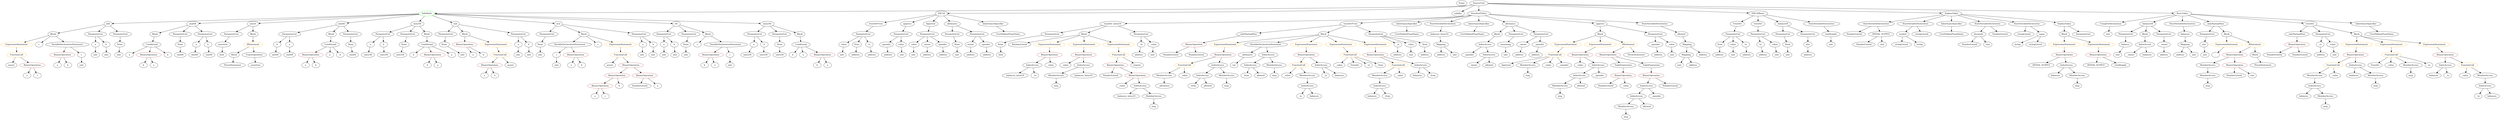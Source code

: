 strict digraph {
	graph [bb="0,0,14963,828"];
	node [label="\N"];
	Enter	[height=0.5,
		pos="8780.1,810",
		width=0.83628];
	Identifier_balances_7	[color=black,
		height=0.5,
		label=balances,
		pos="8612.1,306",
		width=1.1828];
	Identifier__	[color=black,
		height=0.5,
		label=_,
		pos="13258,450",
		width=0.75];
	VariableDeclaration_c	[color=black,
		height=0.5,
		label=c,
		pos="3379.1,450",
		width=0.75];
	ElementaryTypeName_uint_3	[color=black,
		height=0.5,
		label=uint,
		pos="3379.1,378",
		width=0.75];
	VariableDeclaration_c -> ElementaryTypeName_uint_3	[pos="e,3379.1,396.1 3379.1,431.7 3379.1,424.41 3379.1,415.73 3379.1,407.54"];
	ExpressionStatement_Unnamed_2	[color=orange,
		height=0.5,
		label=ExpressionStatement,
		pos="99.102,522",
		width=2.458];
	FunctionCall_Unnamed_2	[color=orange,
		height=0.5,
		label=FunctionCall,
		pos="99.102,450",
		width=1.6125];
	ExpressionStatement_Unnamed_2 -> FunctionCall_Unnamed_2	[pos="e,99.102,468.1 99.102,503.7 99.102,496.41 99.102,487.73 99.102,479.54"];
	ElementaryTypeName_bool	[color=black,
		height=0.5,
		label=bool,
		pos="1337.1,450",
		width=0.76697];
	ElementaryTypeName_uint_19	[color=black,
		height=0.5,
		label=uint,
		pos="5835.1,450",
		width=0.75];
	BinaryOperation_Unnamed_19	[color=brown,
		height=0.5,
		label=BinaryOperation,
		pos="7874.1,450",
		width=1.9867];
	FunctionCall_Unnamed_6	[color=orange,
		height=0.5,
		label=FunctionCall,
		pos="7869.1,378",
		width=1.6125];
	BinaryOperation_Unnamed_19 -> FunctionCall_Unnamed_6	[pos="e,7870.3,396.1 7872.9,431.7 7872.3,424.41 7871.7,415.73 7871.1,407.54"];
	IndexAccess_Unnamed_7	[color=black,
		height=0.5,
		label=IndexAccess,
		pos="8004.1,378",
		width=1.6402];
	BinaryOperation_Unnamed_19 -> IndexAccess_Unnamed_7	[pos="e,7975.9,394.18 7903.3,433.29 7921.8,423.34 7945.9,410.35 7965.9,399.58"];
	FunctionDefinition_transfer_intou10	[color=black,
		height=0.5,
		label=transfer_intou10,
		pos="6744.1,666",
		width=1.9729];
	ParameterList_Unnamed_33	[color=black,
		height=0.5,
		label=ParameterList,
		pos="6380.1,594",
		width=1.7095];
	FunctionDefinition_transfer_intou10 -> ParameterList_Unnamed_33	[pos="e,6430.6,604.71 6688.8,654.37 6622.3,641.58 6511,620.17 6441.8,606.86"];
	Block_Unnamed_16	[color=black,
		height=0.5,
		label=Block,
		pos="6580.1,594",
		width=0.90558];
	FunctionDefinition_transfer_intou10 -> Block_Unnamed_16	[pos="e,6605.3,605.77 6708.9,649.98 6681.4,638.24 6643.3,622 6615.7,610.21"];
	ParameterList_Unnamed_32	[color=black,
		height=0.5,
		label=ParameterList,
		pos="6908.1,594",
		width=1.7095];
	FunctionDefinition_transfer_intou10 -> ParameterList_Unnamed_32	[pos="e,6874.4,609.39 6779.3,649.98 6804,639.43 6837.3,625.22 6863.8,613.89"];
	Parameter_None_3	[color=black,
		height=0.5,
		label=None,
		pos="708.1,522",
		width=0.85014];
	ElementaryTypeName_uint_13	[color=black,
		height=0.5,
		label=uint,
		pos="706.1,450",
		width=0.75];
	Parameter_None_3 -> ElementaryTypeName_uint_13	[pos="e,706.59,468.1 707.61,503.7 707.4,496.41 707.15,487.73 706.92,479.54"];
	Identifier_a_7	[color=black,
		height=0.5,
		label=a,
		pos="118.1,306",
		width=0.75];
	ParameterList_Unnamed_19	[color=black,
		height=0.5,
		label=ParameterList,
		pos="10562,594",
		width=1.7095];
	Parameter_to	[color=black,
		height=0.5,
		label=to,
		pos="10588,522",
		width=0.75];
	ParameterList_Unnamed_19 -> Parameter_to	[pos="e,10582,539.62 10569,575.7 10571,568.04 10575,558.85 10578,550.3"];
	Parameter_value	[color=black,
		height=0.5,
		label=value,
		pos="10668,522",
		width=0.82242];
	ParameterList_Unnamed_19 -> Parameter_value	[pos="e,10649,535.78 10586,577.12 10602,566.66 10623,552.93 10639,541.91"];
	ParameterList_Unnamed_22	[color=black,
		height=0.5,
		label=ParameterList,
		pos="5795.1,594",
		width=1.7095];
	Parameter_None_9	[color=black,
		height=0.5,
		label=None,
		pos="5835.1,522",
		width=0.85014];
	ParameterList_Unnamed_22 -> Parameter_None_9	[pos="e,5825.8,539.31 5804.8,576.05 5809.4,568.03 5815,558.26 5820.1,549.3"];
	Identifier_assert	[color=black,
		height=0.5,
		label=assert,
		pos="3697.1,378",
		width=0.89172];
	ElementaryTypeName_uint_2	[color=black,
		height=0.5,
		label=uint,
		pos="3293.1,450",
		width=0.75];
	FunctionDefinition_transferFrom	[color=black,
		height=0.5,
		label=transferFrom,
		pos="5343.1,666",
		width=1.6402];
	ParameterList_Unnamed_23	[color=black,
		height=0.5,
		label=ParameterList,
		pos="5263.1,594",
		width=1.7095];
	FunctionDefinition_transferFrom -> ParameterList_Unnamed_23	[pos="e,5281.8,611.39 5324.5,648.76 5314.4,639.91 5301.7,628.77 5290.5,618.93"];
	Parameter_None_10	[color=black,
		height=0.5,
		label=None,
		pos="6101.1,522",
		width=0.85014];
	ParameterList_Unnamed_33 -> Parameter_None_10	[pos="e,6124.5,533.8 6327.6,584.23 6278.7,575.39 6204,560.16 6141.1,540 6139.1,539.37 6137.1,538.68 6135.1,537.96"];
	ModifierInvocation_onlyPayloadSize	[color=black,
		height=0.5,
		label=onlyPayloadSize,
		pos="13740,594",
		width=2.0006];
	BinaryOperation_Unnamed_18	[color=brown,
		height=0.5,
		label=BinaryOperation,
		pos="13740,522",
		width=1.9867];
	ModifierInvocation_onlyPayloadSize -> BinaryOperation_Unnamed_18	[pos="e,13740,540.1 13740,575.7 13740,568.41 13740,559.73 13740,551.54"];
	Block_Unnamed_17	[color=black,
		height=0.5,
		label=Block,
		pos="9006.1,594",
		width=0.90558];
	IndexAccess_Unnamed_20	[color=black,
		height=0.5,
		label=IndexAccess,
		pos="8931.1,522",
		width=1.6402];
	Block_Unnamed_17 -> IndexAccess_Unnamed_20	[pos="e,8948.8,539.54 8990.2,578.15 8980.6,569.22 8968.2,557.64 8957.2,547.39"];
	ElementaryTypeName_uint_20	[color=black,
		height=0.5,
		label=uint,
		pos="5132.1,450",
		width=0.75];
	Identifier__value_11	[color=black,
		height=0.5,
		label=_value,
		pos="6468.1,378",
		width=0.96103];
	ElementaryTypeName_uint_23	[color=black,
		height=0.5,
		label=uint,
		pos="12599,594",
		width=0.75];
	Parameter_balance	[color=black,
		height=0.5,
		label=balance,
		pos="12694,522",
		width=1.0719];
	ElementaryTypeName_uint_27	[color=black,
		height=0.5,
		label=uint,
		pos="12649,450",
		width=0.75];
	Parameter_balance -> ElementaryTypeName_uint_27	[pos="e,12659,466.99 12683,504.41 12678,496.1 12672,485.85 12666,476.56"];
	ElementaryTypeName_address_20	[color=black,
		height=0.5,
		label=address,
		pos="6903.1,450",
		width=1.0996];
	NumberLiteral_Unnamed_6	[color=black,
		height=0.5,
		label=NumberLiteral,
		pos="9672.1,234",
		width=1.765];
	ElementaryTypeName_var	[color=black,
		height=0.5,
		label=var,
		pos="7474.1,378",
		width=0.75];
	BinaryOperation_Unnamed_23	[color=brown,
		height=0.5,
		label=BinaryOperation,
		pos="9672.1,450",
		width=1.9867];
	TupleExpression_Unnamed	[color=black,
		height=0.5,
		label=TupleExpression,
		pos="9774.1,378",
		width=2.0422];
	BinaryOperation_Unnamed_23 -> TupleExpression_Unnamed	[pos="e,9750.3,395.31 9696,432.59 9709.4,423.37 9726.4,411.74 9741.1,401.66"];
	TupleExpression_Unnamed_1	[color=black,
		height=0.5,
		label=TupleExpression,
		pos="9939.1,378",
		width=2.0422];
	BinaryOperation_Unnamed_23 -> TupleExpression_Unnamed_1	[pos="e,9890.2,391.82 9720.5,436.32 9765.1,424.63 9831.5,407.22 9879.4,394.66"];
	ThrowStatement_Unnamed_2	[color=black,
		height=0.5,
		label=ThrowStatement,
		pos="9834.1,450",
		width=2.0006];
	MemberAccess_Unnamed_12	[color=black,
		height=0.5,
		label=MemberAccess,
		pos="9789.1,90",
		width=1.9174];
	Identifier_msg_6	[color=black,
		height=0.5,
		label=msg,
		pos="9789.1,18",
		width=0.75];
	MemberAccess_Unnamed_12 -> Identifier_msg_6	[pos="e,9789.1,36.104 9789.1,71.697 9789.1,64.407 9789.1,55.726 9789.1,47.536"];
	Identifier__to_4	[color=black,
		height=0.5,
		label=_to,
		pos="7883.1,162",
		width=0.75];
	Parameter_a_1	[color=black,
		height=0.5,
		label=a,
		pos="4035.1,522",
		width=0.75];
	ElementaryTypeName_uint_4	[color=black,
		height=0.5,
		label=uint,
		pos="4035.1,450",
		width=0.75];
	Parameter_a_1 -> ElementaryTypeName_uint_4	[pos="e,4035.1,468.1 4035.1,503.7 4035.1,496.41 4035.1,487.73 4035.1,479.54"];
	Identifier_balances_1	[color=black,
		height=0.5,
		label=balances,
		pos="13777,162",
		width=1.1828];
	Mapping_Unnamed_2	[color=black,
		height=0.5,
		label=Mapping,
		pos="10138,450",
		width=1.2105];
	ElementaryTypeName_uint_28	[color=black,
		height=0.5,
		label=uint,
		pos="10098,378",
		width=0.75];
	Mapping_Unnamed_2 -> ElementaryTypeName_uint_28	[pos="e,10107,395.31 10128,432.05 10124,424.03 10118,414.26 10113,405.3"];
	ElementaryTypeName_address_15	[color=black,
		height=0.5,
		label=address,
		pos="10183,378",
		width=1.0996];
	Mapping_Unnamed_2 -> ElementaryTypeName_address_15	[pos="e,10173,395.47 10149,432.41 10154,424.22 10161,414.14 10166,404.95"];
	Parameter_None_9 -> ElementaryTypeName_uint_19	[pos="e,5835.1,468.1 5835.1,503.7 5835.1,496.41 5835.1,487.73 5835.1,479.54"];
	Conditional_Unnamed_1	[color=black,
		height=0.5,
		label=Conditional,
		pos="1986.1,522",
		width=1.4877];
	BinaryOperation_Unnamed_11	[color=brown,
		height=0.5,
		label=BinaryOperation,
		pos="1864.1,450",
		width=1.9867];
	Conditional_Unnamed_1 -> BinaryOperation_Unnamed_11	[pos="e,1891.9,466.97 1959.9,505.98 1943,496.24 1920.6,483.4 1901.7,472.58"];
	Identifier_a_11	[color=black,
		height=0.5,
		label=a,
		pos="1981.1,450",
		width=0.75];
	Conditional_Unnamed_1 -> Identifier_a_11	[pos="e,1982.3,468.1 1984.9,503.7 1984.3,496.41 1983.7,487.73 1983.1,479.54"];
	Identifier_b_9	[color=black,
		height=0.5,
		label=b,
		pos="2053.1,450",
		width=0.75];
	Conditional_Unnamed_1 -> Identifier_b_9	[pos="e,2039.2,465.57 2002,504.41 2010.7,495.28 2021.7,483.81 2031.2,473.85"];
	Identifier_b_10	[color=black,
		height=0.5,
		label=b,
		pos="4979.1,378",
		width=0.75];
	Parameter_a_2	[color=black,
		height=0.5,
		label=a,
		pos="3145.1,522",
		width=0.75];
	ElementaryTypeName_uint_8	[color=black,
		height=0.5,
		label=uint,
		pos="3145.1,450",
		width=0.75];
	Parameter_a_2 -> ElementaryTypeName_uint_8	[pos="e,3145.1,468.1 3145.1,503.7 3145.1,496.41 3145.1,487.73 3145.1,479.54"];
	Identifier_allowed_2	[color=black,
		height=0.5,
		label=allowed,
		pos="9915.1,90",
		width=1.0858];
	Identifier_Transfer	[color=black,
		height=0.5,
		label=Transfer,
		pos="14198,378",
		width=1.1689];
	StateVariableDeclaration_Unnamed_7	[color=black,
		height=0.5,
		label=StateVariableDeclaration,
		pos="11274,666",
		width=2.8184];
	NumberLiteral_Unnamed_12	[color=black,
		height=0.5,
		label=NumberLiteral,
		pos="11112,594",
		width=1.765];
	StateVariableDeclaration_Unnamed_7 -> NumberLiteral_Unnamed_12	[pos="e,11146,609.67 11237,648.94 11213,638.59 11182,625.08 11156,614.17"];
	VariableDeclaration_INITIAL_SUPPLY	[color=black,
		height=0.5,
		label=INITIAL_SUPPLY,
		pos="11278,594",
		width=2.3333];
	StateVariableDeclaration_Unnamed_7 -> VariableDeclaration_INITIAL_SUPPLY	[pos="e,11277,612.1 11275,647.7 11276,640.41 11276,631.73 11276,623.54"];
	ParameterList_Unnamed_5	[color=black,
		height=0.5,
		label=ParameterList,
		pos="2716.1,594",
		width=1.7095];
	Parameter_None_2	[color=black,
		height=0.5,
		label=None,
		pos="2714.1,522",
		width=0.85014];
	ParameterList_Unnamed_5 -> Parameter_None_2	[pos="e,2714.6,540.1 2715.6,575.7 2715.4,568.41 2715.2,559.73 2714.9,551.54"];
	Parameter_b_2	[color=black,
		height=0.5,
		label=b,
		pos="3217.1,522",
		width=0.75];
	ElementaryTypeName_uint_9	[color=black,
		height=0.5,
		label=uint,
		pos="3217.1,450",
		width=0.75];
	Parameter_b_2 -> ElementaryTypeName_uint_9	[pos="e,3217.1,468.1 3217.1,503.7 3217.1,496.41 3217.1,487.73 3217.1,479.54"];
	FunctionCall_Unnamed_10	[color=orange,
		height=0.5,
		label=FunctionCall,
		pos="9363.1,450",
		width=1.6125];
	Identifier_Approval	[color=black,
		height=0.5,
		label=Approval,
		pos="9060.1,378",
		width=1.266];
	FunctionCall_Unnamed_10 -> Identifier_Approval	[pos="e,9094.6,390.25 9319.9,437.69 9312,435.72 9303.8,433.75 9296.1,432 9216.1,413.91 9194.6,416.14 9115.1,396 9112,395.21 9108.7,394.34 \
9105.5,393.44"];
	MemberAccess_Unnamed_14	[color=black,
		height=0.5,
		label=MemberAccess,
		pos="9193.1,378",
		width=1.9174];
	FunctionCall_Unnamed_10 -> MemberAccess_Unnamed_14	[pos="e,9229.1,393.82 9329.1,435 9303.4,424.42 9267.9,409.78 9239.6,398.13"];
	Identifier__value_9	[color=black,
		height=0.5,
		label=_value,
		pos="9315.1,378",
		width=0.96103];
	FunctionCall_Unnamed_10 -> Identifier__value_9	[pos="e,9326.3,395.31 9351.5,432.05 9345.9,423.85 9339,413.83 9332.7,404.71"];
	Identifier__spender_2	[color=black,
		height=0.5,
		label=_spender,
		pos="9413.1,378",
		width=1.2521];
	FunctionCall_Unnamed_10 -> Identifier__spender_2	[pos="e,9401.1,395.79 9375.2,432.05 9381,423.97 9388,414.12 9394.5,405.11"];
	ParameterList_Unnamed_21	[color=black,
		height=0.5,
		label=ParameterList,
		pos="5936.1,594",
		width=1.7095];
	Parameter_owner	[color=black,
		height=0.5,
		label=owner,
		pos="5920.1,522",
		width=0.93331];
	ParameterList_Unnamed_21 -> Parameter_owner	[pos="e,5924,540.1 5932.1,575.7 5930.5,568.32 5928.5,559.52 5926.6,551.25"];
	Parameter_spender	[color=black,
		height=0.5,
		label=spender,
		pos="6012.1,522",
		width=1.1135];
	ParameterList_Unnamed_21 -> Parameter_spender	[pos="e,5995,538.75 5954.1,576.41 5963.9,567.41 5976.1,556.15 5986.8,546.29"];
	Identifier_assertion	[color=black,
		height=0.5,
		label=assertion,
		pos="1542.1,378",
		width=1.2105];
	ElementaryTypeName_uint_1	[color=black,
		height=0.5,
		label=uint,
		pos="3963.1,450",
		width=0.75];
	Identifier__from_1	[color=black,
		height=0.5,
		label=_from,
		pos="8706.1,306",
		width=0.93331];
	ElementaryTypeName_address_18	[color=black,
		height=0.5,
		label=address,
		pos="9964.1,450",
		width=1.0996];
	ElementaryTypeName_uint_30	[color=black,
		height=0.5,
		label=uint,
		pos="10049,450",
		width=0.75];
	Block_Unnamed_15	[color=black,
		height=0.5,
		label=Block,
		pos="9606.1,594",
		width=0.90558];
	ExpressionStatement_Unnamed_12	[color=orange,
		height=0.5,
		label=ExpressionStatement,
		pos="9411.1,522",
		width=2.458];
	Block_Unnamed_15 -> ExpressionStatement_Unnamed_12	[pos="e,9453.6,538.24 9579.4,583.41 9549.9,572.81 9501.6,555.47 9464.2,542.08"];
	ExpressionStatement_Unnamed_11	[color=orange,
		height=0.5,
		label=ExpressionStatement,
		pos="9606.1,522",
		width=2.458];
	Block_Unnamed_15 -> ExpressionStatement_Unnamed_11	[pos="e,9606.1,540.1 9606.1,575.7 9606.1,568.41 9606.1,559.73 9606.1,551.54"];
	IfStatement_Unnamed_2	[color=orange,
		height=0.5,
		label=IfStatement,
		pos="9766.1,522",
		width=1.4739];
	Block_Unnamed_15 -> IfStatement_Unnamed_2	[pos="e,9734.4,536.87 9631.1,582.06 9655.9,571.21 9694.4,554.36 9724,541.44"];
	UserDefinedTypeName_Unnamed	[color=black,
		height=0.5,
		label=UserDefinedTypeName,
		pos="6114.1,594",
		width=2.7214];
	FunctionCall_Unnamed_8	[color=orange,
		height=0.5,
		label=FunctionCall,
		pos="7171.1,378",
		width=1.6125];
	MemberAccess_Unnamed_11	[color=black,
		height=0.5,
		label=MemberAccess,
		pos="7049.1,306",
		width=1.9174];
	FunctionCall_Unnamed_8 -> MemberAccess_Unnamed_11	[pos="e,7076.7,322.81 7144.3,361.64 7127.4,351.93 7105.3,339.23 7086.6,328.52"];
	Identifier__value_5	[color=black,
		height=0.5,
		label=_value,
		pos="7171.1,306",
		width=0.96103];
	FunctionCall_Unnamed_8 -> Identifier__value_5	[pos="e,7171.1,324.1 7171.1,359.7 7171.1,352.41 7171.1,343.73 7171.1,335.54"];
	FunctionDefinition_approve	[color=black,
		height=0.5,
		label=approve,
		pos="5530.1,666",
		width=1.1412];
	ParameterList_Unnamed_24	[color=black,
		height=0.5,
		label=ParameterList,
		pos="5496.1,594",
		width=1.7095];
	FunctionDefinition_approve -> ParameterList_Unnamed_24	[pos="e,5504.5,612.28 5521.9,648.05 5518.1,640.35 5513.6,631.03 5509.4,622.36"];
	Parameter_spender_1	[color=black,
		height=0.5,
		label=spender,
		pos="5408.1,522",
		width=1.1135];
	ElementaryTypeName_address_8	[color=black,
		height=0.5,
		label=address,
		pos="5411.1,450",
		width=1.0996];
	Parameter_spender_1 -> ElementaryTypeName_address_8	[pos="e,5410.4,468.1 5408.8,503.7 5409.2,496.41 5409.5,487.73 5409.9,479.54"];
	Identifier__owner_1	[color=black,
		height=0.5,
		label=_owner,
		pos="8861.1,378",
		width=1.0719];
	Identifier_balances_intou10_2	[color=black,
		height=0.5,
		label=balances_intou10,
		pos="6166.1,306",
		width=2.0838];
	VariableDeclaration_decimals	[color=black,
		height=0.5,
		label=decimals,
		pos="11857,594",
		width=1.1967];
	NumberLiteral_Unnamed_9	[color=black,
		height=0.5,
		label=NumberLiteral,
		pos="11802,522",
		width=1.765];
	VariableDeclaration_decimals -> NumberLiteral_Unnamed_9	[pos="e,11815,539.96 11844,576.41 11838,568.16 11830,558.01 11822,548.78"];
	ElementaryTypeName_uint_34	[color=black,
		height=0.5,
		label=uint,
		pos="11911,522",
		width=0.75];
	VariableDeclaration_decimals -> ElementaryTypeName_uint_34	[pos="e,11899,538.51 11870,576.41 11877,567.8 11885,557.11 11892,547.56"];
	BinaryOperation_Unnamed_30	[color=brown,
		height=0.5,
		label=BinaryOperation,
		pos="6381.1,450",
		width=1.9867];
	IndexAccess_Unnamed_19	[color=black,
		height=0.5,
		label=IndexAccess,
		pos="6269.1,378",
		width=1.6402];
	BinaryOperation_Unnamed_30 -> IndexAccess_Unnamed_19	[pos="e,6294.2,394.67 6355.1,432.76 6339.8,423.18 6320.2,410.92 6303.6,400.53"];
	Identifier__value_12	[color=black,
		height=0.5,
		label=_value,
		pos="6381.1,378",
		width=0.96103];
	BinaryOperation_Unnamed_30 -> Identifier__value_12	[pos="e,6381.1,396.1 6381.1,431.7 6381.1,424.41 6381.1,415.73 6381.1,407.54"];
	Identifier__owner	[color=black,
		height=0.5,
		label=_owner,
		pos="12733,450",
		width=1.0719];
	Identifier__from	[color=black,
		height=0.5,
		label=_from,
		pos="7550.1,306",
		width=0.93331];
	ParameterList_Unnamed_26	[color=black,
		height=0.5,
		label=ParameterList,
		pos="13185,594",
		width=1.7095];
	Parameter_size	[color=black,
		height=0.5,
		label=size,
		pos="13175,522",
		width=0.75];
	ParameterList_Unnamed_26 -> Parameter_size	[pos="e,13178,540.1 13183,575.7 13182,568.32 13180,559.52 13179,551.25"];
	Identifier_msg_9	[color=black,
		height=0.5,
		label=msg,
		pos="6986.1,90",
		width=0.75];
	FunctionDefinition_transferFrom_1	[color=black,
		height=0.5,
		label=transferFrom,
		pos="8183.1,666",
		width=1.6402];
	ModifierInvocation_onlyPayloadSize_1	[color=black,
		height=0.5,
		label=onlyPayloadSize,
		pos="7594.1,594",
		width=2.0006];
	FunctionDefinition_transferFrom_1 -> ModifierInvocation_onlyPayloadSize_1	[pos="e,7658,602.6 8128.7,658.54 8023.1,645.98 7789.8,618.26 7669.3,603.94"];
	Block_Unnamed_14	[color=black,
		height=0.5,
		label=Block,
		pos="7972.1,594",
		width=0.90558];
	FunctionDefinition_transferFrom_1 -> Block_Unnamed_14	[pos="e,7999.5,604.08 8144.4,652.16 8106.2,639.48 8048.1,620.21 8010.1,607.61"];
	ParameterList_Unnamed_30	[color=black,
		height=0.5,
		label=ParameterList,
		pos="8297.1,594",
		width=1.7095];
	FunctionDefinition_transferFrom_1 -> ParameterList_Unnamed_30	[pos="e,8271.5,610.73 8208.4,649.46 8224.1,639.84 8244.5,627.32 8261.7,616.72"];
	ElementaryTypeName_uint_17	[color=black,
		height=0.5,
		label=uint,
		pos="10688,450",
		width=0.75];
	BinaryOperation_Unnamed_32	[color=brown,
		height=0.5,
		label=BinaryOperation,
		pos="12343,450",
		width=1.9867];
	Identifier_INITIAL_SUPPLY_1	[color=black,
		height=0.5,
		label=INITIAL_SUPPLY,
		pos="12189,378",
		width=2.3333];
	BinaryOperation_Unnamed_32 -> Identifier_INITIAL_SUPPLY_1	[pos="e,12224,394.77 12310,433.81 12288,423.76 12258,410.45 12234,399.47"];
	IndexAccess_Unnamed_22	[color=black,
		height=0.5,
		label=IndexAccess,
		pos="12350,378",
		width=1.6402];
	BinaryOperation_Unnamed_32 -> IndexAccess_Unnamed_22	[pos="e,12348,396.1 12345,431.7 12346,424.41 12346,415.73 12347,407.54"];
	FunctionCall_Unnamed	[color=orange,
		height=0.5,
		label=FunctionCall,
		pos="3758.1,450",
		width=1.6125];
	FunctionCall_Unnamed -> Identifier_assert	[pos="e,3710.6,394.51 3743.6,432.41 3736,423.62 3726.4,412.66 3718,402.96"];
	BinaryOperation_Unnamed_1	[color=brown,
		height=0.5,
		label=BinaryOperation,
		pos="3819.1,378",
		width=1.9867];
	FunctionCall_Unnamed -> BinaryOperation_Unnamed_1	[pos="e,3804.3,395.96 3772.6,432.41 3779.8,424.08 3788.8,413.8 3796.9,404.49"];
	ElementaryTypeName_address_2	[color=black,
		height=0.5,
		label=address,
		pos="10336,450",
		width=1.0996];
	Identifier_balances_6	[color=black,
		height=0.5,
		label=balances,
		pos="7971.1,162",
		width=1.1828];
	MemberAccess_Unnamed_13	[color=black,
		height=0.5,
		label=MemberAccess,
		pos="9398.1,234",
		width=1.9174];
	Identifier_msg_7	[color=black,
		height=0.5,
		label=msg,
		pos="9398.1,162",
		width=0.75];
	MemberAccess_Unnamed_13 -> Identifier_msg_7	[pos="e,9398.1,180.1 9398.1,215.7 9398.1,208.41 9398.1,199.73 9398.1,191.54"];
	NumberLiteral_Unnamed_1	[color=black,
		height=0.5,
		label=NumberLiteral,
		pos="13371,306",
		width=1.765];
	Parameter__to_2	[color=black,
		height=0.5,
		label=_to,
		pos="6908.1,522",
		width=0.75];
	Parameter__to_2 -> ElementaryTypeName_address_20	[pos="e,6904.3,468.1 6906.9,503.7 6906.3,496.41 6905.7,487.73 6905.1,479.54"];
	Identifier_msg_10	[color=black,
		height=0.5,
		label=msg,
		pos="6418.1,234",
		width=0.75];
	ElementaryTypeName_address_4	[color=black,
		height=0.5,
		label=address,
		pos="5920.1,450",
		width=1.0996];
	BinaryOperation_Unnamed_14	[color=brown,
		height=0.5,
		label=BinaryOperation,
		pos="13375,450",
		width=1.9867];
	MemberAccess_Unnamed	[color=black,
		height=0.5,
		label=MemberAccess,
		pos="13216,378",
		width=1.9174];
	BinaryOperation_Unnamed_14 -> MemberAccess_Unnamed	[pos="e,13250,394.04 13341,433.81 13317,423.5 13286,409.77 13261,398.64"];
	BinaryOperation_Unnamed_15	[color=brown,
		height=0.5,
		label=BinaryOperation,
		pos="13375,378",
		width=1.9867];
	BinaryOperation_Unnamed_14 -> BinaryOperation_Unnamed_15	[pos="e,13375,396.1 13375,431.7 13375,424.41 13375,415.73 13375,407.54"];
	IndexAccess_Unnamed_12	[color=black,
		height=0.5,
		label=IndexAccess,
		pos="7283.1,306",
		width=1.6402];
	Identifier__from_3	[color=black,
		height=0.5,
		label=_from,
		pos="7223.1,234",
		width=0.93331];
	IndexAccess_Unnamed_12 -> Identifier__from_3	[pos="e,7236.4,250.51 7268.9,288.41 7261.3,279.62 7252,268.66 7243.6,258.96"];
	Identifier_allowed_1	[color=black,
		height=0.5,
		label=allowed,
		pos="7314.1,234",
		width=1.0858];
	IndexAccess_Unnamed_12 -> Identifier_allowed_1	[pos="e,7306.5,252.1 7290.8,287.7 7294.1,280.07 7298.2,270.92 7302,262.4"];
	Identifier_b_12	[color=black,
		height=0.5,
		label=b,
		pos="2570.1,378",
		width=0.75];
	Identifier__to_3	[color=black,
		height=0.5,
		label=_to,
		pos="8041.1,306",
		width=0.75];
	ContractDefinition_SafeMath	[color=green,
		height=0.5,
		label=SafeMath,
		pos="2595.1,738",
		width=1.2798];
	FunctionDefinition_add	[color=black,
		height=0.5,
		label=add,
		pos="638.1,666",
		width=0.75];
	ContractDefinition_SafeMath -> FunctionDefinition_add	[pos="e,665.27,667.97 2549.1,735.36 2281,725.77 922.87,677.19 676.47,668.37"];
	FunctionDefinition_max64	[color=black,
		height=0.5,
		label=max64,
		pos="1160.1,666",
		width=0.97489];
	ContractDefinition_SafeMath -> FunctionDefinition_max64	[pos="e,1194.9,669 2549.2,734.97 2396.1,728.17 1888.6,705.41 1469.1,684 1375.8,679.24 1266.7,673.1 1206.3,669.65"];
	FunctionDefinition_assert	[color=black,
		height=0.5,
		label=assert,
		pos="1510.1,666",
		width=0.89172];
	ContractDefinition_SafeMath -> FunctionDefinition_assert	[pos="e,1542.1,669.07 2549.9,734.08 2372.7,722.65 1727.6,681.03 1553.6,669.81"];
	FunctionDefinition_min64	[color=black,
		height=0.5,
		label=min64,
		pos="2060.1,666",
		width=0.91945];
	ContractDefinition_SafeMath -> FunctionDefinition_min64	[pos="e,2092.2,671.2 2551.8,731.33 2451.4,718.2 2203.8,685.81 2103.4,672.67"];
	FunctionDefinition_min256	[color=black,
		height=0.5,
		label=min256,
		pos="2546.1,666",
		width=1.0442];
	ContractDefinition_SafeMath -> FunctionDefinition_min256	[pos="e,2557.6,683.47 2583.5,720.41 2577.7,712.13 2570.5,701.92 2564.1,692.66"];
	FunctionDefinition_sub	[color=black,
		height=0.5,
		label=sub,
		pos="2785.1,666",
		width=0.75];
	ContractDefinition_SafeMath -> FunctionDefinition_sub	[pos="e,2761.8,675.57 2627.8,724.97 2662.2,712.27 2716.3,692.35 2751.2,679.48"];
	FunctionDefinition_mul	[color=black,
		height=0.5,
		label=mul,
		pos="3405.1,666",
		width=0.75];
	ContractDefinition_SafeMath -> FunctionDefinition_mul	[pos="e,3378.4,669.31 2639.8,733.14 2783.7,720.7 3233.3,681.84 3367.2,670.28"];
	FunctionDefinition_div	[color=black,
		height=0.5,
		label=div,
		pos="4108.1,666",
		width=0.75];
	ContractDefinition_SafeMath -> FunctionDefinition_div	[pos="e,4080.9,668.26 2640.8,734.89 2866.6,724.44 3860.9,678.44 4069.6,668.78"];
	FunctionDefinition_max256	[color=black,
		height=0.5,
		label=max256,
		pos="4673.1,666",
		width=1.0996];
	ContractDefinition_SafeMath -> FunctionDefinition_max256	[pos="e,4633.6,668.33 2640.9,735.46 2915,726.23 4334.7,678.4 4622.3,668.71"];
	ParameterList_Unnamed_20	[color=black,
		height=0.5,
		label=ParameterList,
		pos="10421,594",
		width=1.7095];
	VariableDeclaration_from	[color=black,
		height=0.5,
		label=from,
		pos="10341,522",
		width=0.7947];
	ParameterList_Unnamed_20 -> VariableDeclaration_from	[pos="e,10357,537.11 10402,576.41 10391,566.87 10377,554.79 10366,544.53"];
	VariableDeclaration_value	[color=black,
		height=0.5,
		label=value,
		pos="10421,522",
		width=0.82242];
	ParameterList_Unnamed_20 -> VariableDeclaration_value	[pos="e,10421,540.1 10421,575.7 10421,568.41 10421,559.73 10421,551.54"];
	VariableDeclaration_to	[color=black,
		height=0.5,
		label=to,
		pos="10501,522",
		width=0.75];
	ParameterList_Unnamed_20 -> VariableDeclaration_to	[pos="e,10485,536.88 10440,576.41 10451,566.81 10465,554.63 10477,544.32"];
	VariableDeclaration_from -> ElementaryTypeName_address_2	[pos="e,10337,468.1 10340,503.7 10339,496.41 10339,487.73 10338,479.54"];
	stringLiteral_Unnamed_2	[color=black,
		height=0.5,
		label=stringLiteral,
		pos="11408,522",
		width=1.5016];
	Identifier_a	[color=black,
		height=0.5,
		label=a,
		pos="3473.1,378",
		width=0.75];
	Parameter__to_1	[color=black,
		height=0.5,
		label=_to,
		pos="8397.1,522",
		width=0.75];
	ElementaryTypeName_address_17	[color=black,
		height=0.5,
		label=address,
		pos="8393.1,450",
		width=1.0996];
	Parameter__to_1 -> ElementaryTypeName_address_17	[pos="e,8394.1,468.1 8396.1,503.7 8395.7,496.41 8395.2,487.73 8394.7,479.54"];
	Parameter__owner_1	[color=black,
		height=0.5,
		label=_owner,
		pos="9157.1,522",
		width=1.0719];
	ElementaryTypeName_address_21	[color=black,
		height=0.5,
		label=address,
		pos="9150.1,450",
		width=1.0996];
	Parameter__owner_1 -> ElementaryTypeName_address_21	[pos="e,9151.8,468.1 9155.4,503.7 9154.6,496.41 9153.8,487.73 9153,479.54"];
	NumberLiteral_Unnamed_2	[color=black,
		height=0.5,
		label=NumberLiteral,
		pos="13611,450",
		width=1.765];
	BinaryOperation_Unnamed_25	[color=brown,
		height=0.5,
		label=BinaryOperation,
		pos="9939.1,306",
		width=1.9867];
	IndexAccess_Unnamed_13	[color=black,
		height=0.5,
		label=IndexAccess,
		pos="9913.1,234",
		width=1.6402];
	BinaryOperation_Unnamed_25 -> IndexAccess_Unnamed_13	[pos="e,9919.5,252.1 9932.7,287.7 9929.9,280.15 9926.5,271.12 9923.4,262.68"];
	NumberLiteral_Unnamed_7	[color=black,
		height=0.5,
		label=NumberLiteral,
		pos="10054,234",
		width=1.765];
	BinaryOperation_Unnamed_25 -> NumberLiteral_Unnamed_7	[pos="e,10028,250.74 9965.5,288.94 9981.2,279.36 10001,267.06 10019,256.63"];
	ExpressionStatement_Unnamed_12 -> FunctionCall_Unnamed_10	[pos="e,9374.8,468.1 9399.2,503.7 9393.8,495.81 9387.3,486.3 9381.3,477.55"];
	Block_Unnamed_3	[color=black,
		height=0.5,
		label=Block,
		pos="314.1,594",
		width=0.90558];
	FunctionDefinition_add -> Block_Unnamed_3	[pos="e,343.97,601.45 612.41,659.45 556.38,647.34 422.82,618.49 355.05,603.85"];
	ParameterList_Unnamed_6	[color=black,
		height=0.5,
		label=ParameterList,
		pos="567.1,594",
		width=1.7095];
	FunctionDefinition_add -> ParameterList_Unnamed_6	[pos="e,584.04,611.7 623.39,650.5 614.35,641.59 602.54,629.94 592.07,619.62"];
	ParameterList_Unnamed_7	[color=black,
		height=0.5,
		label=ParameterList,
		pos="708.1,594",
		width=1.7095];
	FunctionDefinition_add -> ParameterList_Unnamed_7	[pos="e,691.4,611.7 652.61,650.5 661.52,641.59 673.16,629.94 683.49,619.62"];
	Identifier_allowed_3	[color=black,
		height=0.5,
		label=allowed,
		pos="9524.1,234",
		width=1.0858];
	IndexAccess_Unnamed_14	[color=black,
		height=0.5,
		label=IndexAccess,
		pos="9852.1,162",
		width=1.6402];
	IndexAccess_Unnamed_13 -> IndexAccess_Unnamed_14	[pos="e,9866.5,179.47 9898.6,216.41 9891.3,207.95 9882.2,197.49 9874,188.08"];
	Identifier__spender	[color=black,
		height=0.5,
		label=_spender,
		pos="9974.1,162",
		width=1.2521];
	IndexAccess_Unnamed_13 -> Identifier__spender	[pos="e,9959.7,179.47 9927.6,216.41 9934.9,207.95 9944,197.49 9952.2,188.08"];
	ElementaryTypeName_address_12	[color=black,
		height=0.5,
		label=address,
		pos="13877,450",
		width=1.0996];
	ElementaryTypeName_address_19	[color=black,
		height=0.5,
		label=address,
		pos="8660.1,450",
		width=1.0996];
	ExpressionStatement_Unnamed_4	[color=orange,
		height=0.5,
		label=ExpressionStatement,
		pos="14098,522",
		width=2.458];
	BinaryOperation_Unnamed_16	[color=brown,
		height=0.5,
		label=BinaryOperation,
		pos="14079,450",
		width=1.9867];
	ExpressionStatement_Unnamed_4 -> BinaryOperation_Unnamed_16	[pos="e,14084,468.1 14093,503.7 14091,496.24 14089,487.32 14087,478.97"];
	Identifier__value_6	[color=black,
		height=0.5,
		label=_value,
		pos="8116.1,378",
		width=0.96103];
	ElementaryTypeName_string	[color=black,
		height=0.5,
		label=string,
		pos="12079,522",
		width=0.864];
	Identifier_msg_8	[color=black,
		height=0.5,
		label=msg,
		pos="9193.1,306",
		width=0.75];
	BinaryOperation_Unnamed_3	[color=brown,
		height=0.5,
		label=BinaryOperation,
		pos="3738.1,306",
		width=1.9867];
	BinaryOperation_Unnamed_4	[color=brown,
		height=0.5,
		label=BinaryOperation,
		pos="3634.1,234",
		width=1.9867];
	BinaryOperation_Unnamed_3 -> BinaryOperation_Unnamed_4	[pos="e,3658.5,251.39 3714,288.76 3700.3,279.55 3683,267.88 3667.9,257.77"];
	Identifier_b_1	[color=black,
		height=0.5,
		label=b,
		pos="3751.1,234",
		width=0.75];
	BinaryOperation_Unnamed_3 -> Identifier_b_1	[pos="e,3747.9,252.1 3741.3,287.7 3742.7,280.32 3744.3,271.52 3745.9,263.25"];
	NumberLiteral_Unnamed_10	[color=black,
		height=0.5,
		label=NumberLiteral,
		pos="11982,594",
		width=1.765];
	ElementaryTypeName_uint64	[color=black,
		height=0.5,
		label=uint64,
		pos="1174.1,450",
		width=0.91945];
	Identifier_assert_2	[color=black,
		height=0.5,
		label=assert,
		pos="32.102,378",
		width=0.89172];
	ElementaryTypeName_address_7	[color=black,
		height=0.5,
		label=address,
		pos="5314.1,450",
		width=1.0996];
	Identifier__to_6	[color=black,
		height=0.5,
		label=_to,
		pos="6286.1,306",
		width=0.75];
	Parameter_a_6	[color=black,
		height=0.5,
		label=a,
		pos="4587.1,522",
		width=0.75];
	ElementaryTypeName_uint256	[color=black,
		height=0.5,
		label=uint256,
		pos="4557.1,450",
		width=1.0442];
	Parameter_a_6 -> ElementaryTypeName_uint256	[pos="e,4564.4,467.96 4580,504.41 4576.7,496.68 4572.6,487.27 4568.9,478.52"];
	ElementaryTypeName_address_13	[color=black,
		height=0.5,
		label=address,
		pos="12932,450",
		width=1.0996];
	Identifier__spender_3	[color=black,
		height=0.5,
		label=_spender,
		pos="8835.1,450",
		width=1.2521];
	ElementaryTypeName_uint64_1	[color=black,
		height=0.5,
		label=uint64,
		pos="1258.1,450",
		width=0.91945];
	Identifier_a_12	[color=black,
		height=0.5,
		label=a,
		pos="5051.1,378",
		width=0.75];
	VariableDeclaration__allowance	[color=black,
		height=0.5,
		label=_allowance,
		pos="7537.1,450",
		width=1.4462];
	VariableDeclaration__allowance -> ElementaryTypeName_var	[pos="e,7487.6,394.04 7522.2,432.41 7514.1,423.5 7504.1,412.35 7495.3,402.56"];
	Identifier__to_1	[color=black,
		height=0.5,
		label=_to,
		pos="14832,162",
		width=0.75];
	Block_Unnamed_2	[color=black,
		height=0.5,
		label=Block,
		pos="2834.1,594",
		width=0.90558];
	BinaryOperation_Unnamed_7	[color=brown,
		height=0.5,
		label=BinaryOperation,
		pos="2834.1,522",
		width=1.9867];
	Block_Unnamed_2 -> BinaryOperation_Unnamed_7	[pos="e,2834.1,540.1 2834.1,575.7 2834.1,568.41 2834.1,559.73 2834.1,551.54"];
	ExpressionStatement_Unnamed_1	[color=orange,
		height=0.5,
		label=ExpressionStatement,
		pos="3012.1,522",
		width=2.458];
	Block_Unnamed_2 -> ExpressionStatement_Unnamed_1	[pos="e,2972.7,538.49 2860,582.82 2886.7,572.32 2929,555.67 2962.3,542.6"];
	ParameterList_Unnamed_1	[color=black,
		height=0.5,
		label=ParameterList,
		pos="3321.1,594",
		width=1.7095];
	Parameter_None	[color=black,
		height=0.5,
		label=None,
		pos="3293.1,522",
		width=0.85014];
	ParameterList_Unnamed_1 -> Parameter_None	[pos="e,3299.8,539.62 3314.2,575.7 3311.1,568.04 3307.4,558.85 3304,550.3"];
	NumberLiteral_Unnamed_3	[color=black,
		height=0.5,
		label=NumberLiteral,
		pos="13756,450",
		width=1.765];
	ExpressionStatement_Unnamed_17	[color=orange,
		height=0.5,
		label=ExpressionStatement,
		pos="12343,522",
		width=2.458];
	ExpressionStatement_Unnamed_17 -> BinaryOperation_Unnamed_32	[pos="e,12343,468.1 12343,503.7 12343,496.41 12343,487.73 12343,479.54"];
	VariableDeclaration_allowed	[color=black,
		height=0.5,
		label=allowed,
		pos="10105,594",
		width=1.0858];
	Mapping_Unnamed_1	[color=black,
		height=0.5,
		label=Mapping,
		pos="10142,522",
		width=1.2105];
	VariableDeclaration_allowed -> Mapping_Unnamed_1	[pos="e,10133,539.79 10114,576.05 10118,568.14 10123,558.54 10128,549.69"];
	ElementaryTypeName_uint_31	[color=black,
		height=0.5,
		label=uint,
		pos="8745.1,450",
		width=0.75];
	MemberAccess_Unnamed_16	[color=black,
		height=0.5,
		label=MemberAccess,
		pos="6418.1,306",
		width=1.9174];
	MemberAccess_Unnamed_16 -> Identifier_msg_10	[pos="e,6418.1,252.1 6418.1,287.7 6418.1,280.41 6418.1,271.73 6418.1,263.54"];
	ElementaryTypeName_uint_25	[color=black,
		height=0.5,
		label=uint,
		pos="13186,450",
		width=0.75];
	Parameter_size -> ElementaryTypeName_uint_25	[pos="e,13183,468.1 13178,503.7 13179,496.32 13180,487.52 13182,479.25"];
	Block_Unnamed_4	[color=black,
		height=0.5,
		label=Block,
		pos="937.1,594",
		width=0.90558];
	FunctionDefinition_max64 -> Block_Unnamed_4	[pos="e,964.86,603.71 1130.9,655.85 1091.2,643.37 1019.9,620.99 975.74,607.13"];
	ParameterList_Unnamed_9	[color=black,
		height=0.5,
		label=ParameterList,
		pos="1090.1,594",
		width=1.7095];
	FunctionDefinition_max64 -> ParameterList_Unnamed_9	[pos="e,1106.6,611.47 1144.6,649.46 1135.8,640.65 1124.5,629.43 1114.6,619.46"];
	ParameterList_Unnamed_8	[color=black,
		height=0.5,
		label=ParameterList,
		pos="1231.1,594",
		width=1.7095];
	FunctionDefinition_max64 -> ParameterList_Unnamed_8	[pos="e,1214.1,611.71 1175.9,649.46 1184.7,640.72 1196,629.59 1206.1,619.68"];
	Parameter_a	[color=black,
		height=0.5,
		label=a,
		pos="3891.1,522",
		width=0.75];
	ElementaryTypeName_uint	[color=black,
		height=0.5,
		label=uint,
		pos="3891.1,450",
		width=0.75];
	Parameter_a -> ElementaryTypeName_uint	[pos="e,3891.1,468.1 3891.1,503.7 3891.1,496.41 3891.1,487.73 3891.1,479.54"];
	Identifier_msg_1	[color=black,
		height=0.5,
		label=msg,
		pos="14199,234",
		width=0.75];
	Parameter_value_1	[color=black,
		height=0.5,
		label=value,
		pos="5143.1,522",
		width=0.82242];
	Parameter_value_1 -> ElementaryTypeName_uint_20	[pos="e,5134.8,468.1 5140.4,503.7 5139.2,496.32 5137.8,487.52 5136.5,479.25"];
	ElementaryTypeName_uint_6	[color=black,
		height=0.5,
		label=uint,
		pos="4183.1,450",
		width=0.75];
	BinaryOperation_Unnamed_27	[color=brown,
		height=0.5,
		label=BinaryOperation,
		pos="6756.1,378",
		width=1.9867];
	NumberLiteral_Unnamed_8	[color=black,
		height=0.5,
		label=NumberLiteral,
		pos="6737.1,306",
		width=1.765];
	BinaryOperation_Unnamed_27 -> NumberLiteral_Unnamed_8	[pos="e,6741.7,324.1 6751.4,359.7 6749.4,352.24 6747,343.32 6744.7,334.97"];
	BinaryOperation_Unnamed_28	[color=brown,
		height=0.5,
		label=BinaryOperation,
		pos="6890.1,306",
		width=1.9867];
	BinaryOperation_Unnamed_27 -> BinaryOperation_Unnamed_28	[pos="e,6860.1,322.66 6786.2,361.29 6805.1,351.43 6829.6,338.59 6850.1,327.88"];
	Mapping_Unnamed	[color=black,
		height=0.5,
		label=Mapping,
		pos="13052,522",
		width=1.2105];
	ElementaryTypeName_address_11	[color=black,
		height=0.5,
		label=address,
		pos="13029,450",
		width=1.0996];
	Mapping_Unnamed -> ElementaryTypeName_address_11	[pos="e,13035,468.1 13046,503.7 13044,496.24 13041,487.32 13038,478.97"];
	ElementaryTypeName_uint_24	[color=black,
		height=0.5,
		label=uint,
		pos="13114,450",
		width=0.75];
	Mapping_Unnamed -> ElementaryTypeName_uint_24	[pos="e,13101,465.72 13066,504.76 13075,495.64 13085,484.11 13094,474.06"];
	Parameter__value_1	[color=black,
		height=0.5,
		label=_value,
		pos="8477.1,522",
		width=0.96103];
	ElementaryTypeName_uint_29	[color=black,
		height=0.5,
		label=uint,
		pos="8478.1,450",
		width=0.75];
	Parameter__value_1 -> ElementaryTypeName_uint_29	[pos="e,8477.9,468.1 8477.3,503.7 8477.5,496.41 8477.6,487.73 8477.7,479.54"];
	Identifier_b_13	[color=black,
		height=0.5,
		label=b,
		pos="2489.1,450",
		width=0.75];
	Parameter_a_4	[color=black,
		height=0.5,
		label=a,
		pos="1177.1,522",
		width=0.75];
	Parameter_a_4 -> ElementaryTypeName_uint64	[pos="e,1174.8,468.1 1176.4,503.7 1176,496.41 1175.7,487.73 1175.3,479.54"];
	FunctionCall_Unnamed_7	[color=orange,
		height=0.5,
		label=FunctionCall,
		pos="8487.1,378",
		width=1.6125];
	MemberAccess_Unnamed_9	[color=black,
		height=0.5,
		label=MemberAccess,
		pos="8375.1,306",
		width=1.9174];
	FunctionCall_Unnamed_7 -> MemberAccess_Unnamed_9	[pos="e,8400.7,322.98 8462.2,361.46 8446.9,351.9 8427.1,339.5 8410.2,328.94"];
	Identifier__value_4	[color=black,
		height=0.5,
		label=_value,
		pos="8497.1,306",
		width=0.96103];
	FunctionCall_Unnamed_7 -> Identifier__value_4	[pos="e,8494.7,324.1 8489.6,359.7 8490.6,352.32 8491.9,343.52 8493.1,335.25"];
	Identifier__value_3	[color=black,
		height=0.5,
		label=_value,
		pos="7805.1,306",
		width=0.96103];
	ExpressionStatement_Unnamed_9	[color=orange,
		height=0.5,
		label=ExpressionStatement,
		pos="7421.1,522",
		width=2.458];
	BinaryOperation_Unnamed_21	[color=brown,
		height=0.5,
		label=BinaryOperation,
		pos="7395.1,450",
		width=1.9867];
	ExpressionStatement_Unnamed_9 -> BinaryOperation_Unnamed_21	[pos="e,7401.5,468.1 7414.7,503.7 7411.9,496.15 7408.5,487.12 7405.4,478.68"];
	BinaryOperation_Unnamed_22	[color=brown,
		height=0.5,
		label=BinaryOperation,
		pos="7242.1,522",
		width=1.9867];
	NumberLiteral_Unnamed_5	[color=black,
		height=0.5,
		label=NumberLiteral,
		pos="7097.1,450",
		width=1.765];
	BinaryOperation_Unnamed_22 -> NumberLiteral_Unnamed_5	[pos="e,7128.2,466.01 7209.9,505.46 7188.9,495.31 7161.2,481.95 7138.5,471.01"];
	NumberLiteral_Unnamed_4	[color=black,
		height=0.5,
		label=NumberLiteral,
		pos="7242.1,450",
		width=1.765];
	BinaryOperation_Unnamed_22 -> NumberLiteral_Unnamed_4	[pos="e,7242.1,468.1 7242.1,503.7 7242.1,496.41 7242.1,487.73 7242.1,479.54"];
	BinaryOperation_Unnamed_29	[color=brown,
		height=0.5,
		label=BinaryOperation,
		pos="6580.1,450",
		width=1.9867];
	BinaryOperation_Unnamed_29 -> Identifier__value_11	[pos="e,6489.4,392.33 6554.1,432.76 6537.7,422.5 6516.4,409.18 6499.1,398.37"];
	IndexAccess_Unnamed_18	[color=black,
		height=0.5,
		label=IndexAccess,
		pos="6580.1,378",
		width=1.6402];
	BinaryOperation_Unnamed_29 -> IndexAccess_Unnamed_18	[pos="e,6580.1,396.1 6580.1,431.7 6580.1,424.41 6580.1,415.73 6580.1,407.54"];
	BinaryOperation_Unnamed_13	[color=brown,
		height=0.5,
		label=BinaryOperation,
		pos="2606.1,450",
		width=1.9867];
	BinaryOperation_Unnamed_13 -> Identifier_b_12	[pos="e,2578.4,395.14 2597.2,431.7 2593.1,423.75 2588.2,414.16 2583.7,405.34"];
	Identifier_a_14	[color=black,
		height=0.5,
		label=a,
		pos="2642.1,378",
		width=0.75];
	BinaryOperation_Unnamed_13 -> Identifier_a_14	[pos="e,2633.8,395.14 2615,431.7 2619.1,423.75 2624,414.16 2628.6,405.34"];
	VariableDeclaration_balances_intou10	[color=black,
		height=0.5,
		label=balances_intou10,
		pos="8666.1,594",
		width=2.0838];
	Mapping_Unnamed_3	[color=black,
		height=0.5,
		label=Mapping,
		pos="8666.1,522",
		width=1.2105];
	VariableDeclaration_balances_intou10 -> Mapping_Unnamed_3	[pos="e,8666.1,540.1 8666.1,575.7 8666.1,568.41 8666.1,559.73 8666.1,551.54"];
	BinaryOperation_Unnamed_26	[color=brown,
		height=0.5,
		label=BinaryOperation,
		pos="9511.1,450",
		width=1.9867];
	Identifier__value_8	[color=black,
		height=0.5,
		label=_value,
		pos="9511.1,378",
		width=0.96103];
	BinaryOperation_Unnamed_26 -> Identifier__value_8	[pos="e,9511.1,396.1 9511.1,431.7 9511.1,424.41 9511.1,415.73 9511.1,407.54"];
	IndexAccess_Unnamed_15	[color=black,
		height=0.5,
		label=IndexAccess,
		pos="9623.1,378",
		width=1.6402];
	BinaryOperation_Unnamed_26 -> IndexAccess_Unnamed_15	[pos="e,9598,394.67 9537.1,432.76 9552.4,423.18 9572,410.92 9588.7,400.53"];
	ParameterList_Unnamed_10	[color=black,
		height=0.5,
		label=ParameterList,
		pos="1741.1,594",
		width=1.7095];
	Parameter_b_5	[color=black,
		height=0.5,
		label=b,
		pos="1663.1,522",
		width=0.75];
	ParameterList_Unnamed_10 -> Parameter_b_5	[pos="e,1678.8,537.11 1722.6,576.41 1712,566.87 1698.5,554.79 1687.1,544.53"];
	Parameter_a_5	[color=black,
		height=0.5,
		label=a,
		pos="1741.1,522",
		width=0.75];
	ParameterList_Unnamed_10 -> Parameter_a_5	[pos="e,1741.1,540.1 1741.1,575.7 1741.1,568.41 1741.1,559.73 1741.1,551.54"];
	ParameterList_Unnamed_18	[color=black,
		height=0.5,
		label=ParameterList,
		pos="10703,594",
		width=1.7095];
	Parameter_None_8	[color=black,
		height=0.5,
		label=None,
		pos="10751,522",
		width=0.85014];
	ParameterList_Unnamed_18 -> Parameter_None_8	[pos="e,10740,538.83 10715,576.05 10720,567.73 10727,557.54 10734,548.32"];
	BinaryOperation_Unnamed_24	[color=brown,
		height=0.5,
		label=BinaryOperation,
		pos="9774.1,306",
		width=1.9867];
	TupleExpression_Unnamed -> BinaryOperation_Unnamed_24	[pos="e,9774.1,324.1 9774.1,359.7 9774.1,352.41 9774.1,343.73 9774.1,335.54"];
	Identifier_INITIAL_SUPPLY	[color=black,
		height=0.5,
		label=INITIAL_SUPPLY,
		pos="12525,378",
		width=2.3333];
	EventDefinition_Approval	[color=black,
		height=0.5,
		label=Approval,
		pos="5669.1,666",
		width=1.266];
	ParameterList_Unnamed_25	[color=black,
		height=0.5,
		label=ParameterList,
		pos="5654.1,594",
		width=1.7095];
	EventDefinition_Approval -> ParameterList_Unnamed_25	[pos="e,5657.8,612.1 5665.4,647.7 5663.8,640.32 5661.9,631.52 5660.2,623.25"];
	IndexAccess_Unnamed_10	[color=black,
		height=0.5,
		label=IndexAccess,
		pos="8375.1,234",
		width=1.6402];
	MemberAccess_Unnamed_9 -> IndexAccess_Unnamed_10	[pos="e,8375.1,252.1 8375.1,287.7 8375.1,280.41 8375.1,271.73 8375.1,263.54"];
	IndexAccess_Unnamed_8	[color=black,
		height=0.5,
		label=IndexAccess,
		pos="7927.1,234",
		width=1.6402];
	IndexAccess_Unnamed_8 -> Identifier__to_4	[pos="e,7893.1,178.83 7916.5,216.05 7911.2,207.73 7904.8,197.54 7899,188.32"];
	IndexAccess_Unnamed_8 -> Identifier_balances_6	[pos="e,7960.5,179.79 7937.8,216.05 7942.8,208.06 7948.9,198.33 7954.5,189.4"];
	ParameterList_Unnamed_16	[color=black,
		height=0.5,
		label=ParameterList,
		pos="1397.1,594",
		width=1.7095];
	FunctionDefinition_assert -> ParameterList_Unnamed_16	[pos="e,1422.3,610.62 1489.1,652 1473.1,642.08 1450.7,628.19 1432,616.61"];
	Block_Unnamed_8	[color=black,
		height=0.5,
		label=Block,
		pos="1510.1,594",
		width=0.90558];
	FunctionDefinition_assert -> Block_Unnamed_8	[pos="e,1510.1,612.1 1510.1,647.7 1510.1,640.41 1510.1,631.73 1510.1,623.54"];
	ElementaryTypeName_uint_16	[color=black,
		height=0.5,
		label=uint,
		pos="10760,450",
		width=0.75];
	Parameter_None_8 -> ElementaryTypeName_uint_16	[pos="e,10758,468.1 10753,503.7 10754,496.32 10755,487.52 10756,479.25"];
	BooleanLiteral_Unnamed	[color=black,
		height=0.5,
		label=BooleanLiteral,
		pos="6214.1,522",
		width=1.7788];
	Identifier_b_2	[color=black,
		height=0.5,
		label=b,
		pos="4281.1,378",
		width=0.75];
	Identifier_totalSupply	[color=black,
		height=0.5,
		label=totalSupply,
		pos="12680,378",
		width=1.4739];
	Identifier_require	[color=black,
		height=0.5,
		label=require,
		pos="6882.1,378",
		width=1.0026];
	Parameter_a_7	[color=black,
		height=0.5,
		label=a,
		pos="2230.1,522",
		width=0.75];
	ElementaryTypeName_uint256_3	[color=black,
		height=0.5,
		label=uint256,
		pos="2220.1,450",
		width=1.0442];
	Parameter_a_7 -> ElementaryTypeName_uint256_3	[pos="e,2222.5,468.1 2227.6,503.7 2226.6,496.32 2225.3,487.52 2224.1,479.25"];
	ThrowStatement_Unnamed_1	[color=black,
		height=0.5,
		label=ThrowStatement,
		pos="13537,378",
		width=2.0006];
	UserDefinedTypeName_Unnamed_3	[color=black,
		height=0.5,
		label=UserDefinedTypeName,
		pos="8475.1,594",
		width=2.7214];
	Identifier_balances_intou10	[color=black,
		height=0.5,
		label=balances_intou10,
		pos="6824.1,162",
		width=2.0838];
	Parameter_assertion	[color=black,
		height=0.5,
		label=assertion,
		pos="1384.1,522",
		width=1.2105];
	ParameterList_Unnamed_16 -> Parameter_assertion	[pos="e,1387.3,540.1 1393.9,575.7 1392.5,568.32 1390.9,559.52 1389.3,551.25"];
	Block_Unnamed_3 -> ExpressionStatement_Unnamed_2	[pos="e,144.69,537.84 286.43,583.99 253.54,573.28 197.78,555.13 155.63,541.41"];
	Identifier_c_4	[color=black,
		height=0.5,
		label=c,
		pos="232.1,522",
		width=0.75];
	Block_Unnamed_3 -> Identifier_c_4	[pos="e,248.23,536.77 297.11,578.5 285.45,568.54 269.78,555.17 256.75,544.04"];
	VariableDeclarationStatement_Unnamed_2	[color=black,
		height=0.5,
		label=VariableDeclarationStatement,
		pos="396.1,522",
		width=3.3174];
	Block_Unnamed_3 -> VariableDeclarationStatement_Unnamed_2	[pos="e,375.95,540.2 331.09,578.5 341.59,569.54 355.32,557.81 367.46,547.45"];
	Identifier_b_11	[color=black,
		height=0.5,
		label=b,
		pos="4826.1,450",
		width=0.75];
	Block_Unnamed_10	[color=black,
		height=0.5,
		label=Block,
		pos="13308,594",
		width=0.90558];
	ExpressionStatement_Unnamed_3	[color=orange,
		height=0.5,
		label=ExpressionStatement,
		pos="13308,522",
		width=2.458];
	Block_Unnamed_10 -> ExpressionStatement_Unnamed_3	[pos="e,13308,540.1 13308,575.7 13308,568.41 13308,559.73 13308,551.54"];
	IfStatement_Unnamed_1	[color=orange,
		height=0.5,
		label=IfStatement,
		pos="13468,522",
		width=1.4739];
	Block_Unnamed_10 -> IfStatement_Unnamed_1	[pos="e,13436,536.87 13333,582.06 13358,571.21 13396,554.36 13426,541.44"];
	Identifier_a_13	[color=black,
		height=0.5,
		label=a,
		pos="4898.1,450",
		width=0.75];
	MemberAccess_Unnamed_1	[color=black,
		height=0.5,
		label=MemberAccess,
		pos="13216,306",
		width=1.9174];
	Identifier_msg	[color=black,
		height=0.5,
		label=msg,
		pos="13216,234",
		width=0.75];
	MemberAccess_Unnamed_1 -> Identifier_msg	[pos="e,13216,252.1 13216,287.7 13216,280.41 13216,271.73 13216,263.54"];
	Parameter_from	[color=black,
		height=0.5,
		label=from,
		pos="5223.1,522",
		width=0.7947];
	ElementaryTypeName_address_6	[color=black,
		height=0.5,
		label=address,
		pos="5217.1,450",
		width=1.0996];
	Parameter_from -> ElementaryTypeName_address_6	[pos="e,5218.6,468.1 5221.6,503.7 5221,496.41 5220.3,487.73 5219.5,479.54"];
	ParameterList_Unnamed_31	[color=black,
		height=0.5,
		label=ParameterList,
		pos="9948.1,594",
		width=1.7095];
	Parameter__spender	[color=black,
		height=0.5,
		label=_spender,
		pos="9948.1,522",
		width=1.2521];
	ParameterList_Unnamed_31 -> Parameter__spender	[pos="e,9948.1,540.1 9948.1,575.7 9948.1,568.41 9948.1,559.73 9948.1,551.54"];
	Parameter__value_2	[color=black,
		height=0.5,
		label=_value,
		pos="10046,522",
		width=0.96103];
	ParameterList_Unnamed_31 -> Parameter__value_2	[pos="e,10026,537.16 9970.3,577.12 9984.1,567.26 10002,554.47 10017,543.81"];
	Identifier_a_2	[color=black,
		height=0.5,
		label=a,
		pos="3598.1,162",
		width=0.75];
	IndexAccess_Unnamed_20 -> Identifier__spender_3	[pos="e,8856.1,466.34 8909.3,505.12 8896.2,495.59 8879.4,483.33 8865.1,472.89"];
	IndexAccess_Unnamed_21	[color=black,
		height=0.5,
		label=IndexAccess,
		pos="8957.1,450",
		width=1.6402];
	IndexAccess_Unnamed_20 -> IndexAccess_Unnamed_21	[pos="e,8950.7,468.1 8937.5,503.7 8940.3,496.15 8943.7,487.12 8946.8,478.68"];
	Identifier_a_3	[color=black,
		height=0.5,
		label=a,
		pos="4353.1,378",
		width=0.75];
	InheritanceSpecifier_Unnamed_3	[color=black,
		height=0.5,
		label=InheritanceSpecifier,
		pos="8475.1,666",
		width=2.3333];
	InheritanceSpecifier_Unnamed_3 -> UserDefinedTypeName_Unnamed_3	[pos="e,8475.1,612.1 8475.1,647.7 8475.1,640.41 8475.1,631.73 8475.1,623.54"];
	Block_Unnamed_11	[color=black,
		height=0.5,
		label=Block,
		pos="13497,450",
		width=0.90558];
	Block_Unnamed_11 -> ThrowStatement_Unnamed_1	[pos="e,13527,395.96 13507,432.41 13511,424.51 13517,414.85 13522,405.94"];
	Block_Unnamed	[color=black,
		height=0.5,
		label=Block,
		pos="3543.1,594",
		width=0.90558];
	VariableDeclarationStatement_Unnamed	[color=black,
		height=0.5,
		label=VariableDeclarationStatement,
		pos="3461.1,522",
		width=3.3174];
	Block_Unnamed -> VariableDeclarationStatement_Unnamed	[pos="e,3481.3,540.2 3526.1,578.5 3515.6,569.54 3501.9,557.81 3489.7,547.45"];
	Identifier_c_1	[color=black,
		height=0.5,
		label=c,
		pos="3625.1,522",
		width=0.75];
	Block_Unnamed -> Identifier_c_1	[pos="e,3609,536.77 3560.1,578.5 3571.8,568.54 3587.4,555.17 3600.5,544.04"];
	ExpressionStatement_Unnamed	[color=orange,
		height=0.5,
		label=ExpressionStatement,
		pos="3758.1,522",
		width=2.458];
	Block_Unnamed -> ExpressionStatement_Unnamed	[pos="e,3712.5,537.84 3570.8,583.99 3603.7,573.28 3659.4,555.13 3701.6,541.41"];
	Parameter_b	[color=black,
		height=0.5,
		label=b,
		pos="3963.1,522",
		width=0.75];
	Parameter_b -> ElementaryTypeName_uint_1	[pos="e,3963.1,468.1 3963.1,503.7 3963.1,496.41 3963.1,487.73 3963.1,479.54"];
	Block_Unnamed_16 -> BooleanLiteral_Unnamed	[pos="e,6261.8,534.3 6549.3,587.9 6496,578.94 6383,559.5 6288.1,540 6283.2,538.99 6278.1,537.9 6273,536.78"];
	ExpressionStatement_Unnamed_15	[color=orange,
		height=0.5,
		label=ExpressionStatement,
		pos="6385.1,522",
		width=2.458];
	Block_Unnamed_16 -> ExpressionStatement_Unnamed_15	[pos="e,6427.6,538.24 6553.4,583.41 6523.9,572.81 6475.6,555.47 6438.2,542.08"];
	ExpressionStatement_Unnamed_14	[color=orange,
		height=0.5,
		label=ExpressionStatement,
		pos="6580.1,522",
		width=2.458];
	Block_Unnamed_16 -> ExpressionStatement_Unnamed_14	[pos="e,6580.1,540.1 6580.1,575.7 6580.1,568.41 6580.1,559.73 6580.1,551.54"];
	ExpressionStatement_Unnamed_13	[color=orange,
		height=0.5,
		label=ExpressionStatement,
		pos="6775.1,522",
		width=2.458];
	Block_Unnamed_16 -> ExpressionStatement_Unnamed_13	[pos="e,6732.7,538.24 6606.8,583.41 6636.3,572.81 6684.6,555.47 6722,542.08"];
	Parameter_None_1	[color=black,
		height=0.5,
		label=None,
		pos="4183.1,522",
		width=0.85014];
	Parameter_None_1 -> ElementaryTypeName_uint_6	[pos="e,4183.1,468.1 4183.1,503.7 4183.1,496.41 4183.1,487.73 4183.1,479.54"];
	IndexAccess_Unnamed_18 -> MemberAccess_Unnamed_16	[pos="e,6452.6,321.92 6546.9,362.67 6522.8,352.22 6489.8,337.96 6463.2,326.49"];
	Identifier_balances_intou10_1	[color=black,
		height=0.5,
		label=balances_intou10,
		pos="6580.1,306",
		width=2.0838];
	IndexAccess_Unnamed_18 -> Identifier_balances_intou10_1	[pos="e,6580.1,324.1 6580.1,359.7 6580.1,352.41 6580.1,343.73 6580.1,335.54"];
	IndexAccess_Unnamed_19 -> Identifier_balances_intou10_2	[pos="e,6190.1,323.31 6245.7,361.12 6232.1,351.85 6214.7,340.01 6199.6,329.76"];
	IndexAccess_Unnamed_19 -> Identifier__to_6	[pos="e,6281.9,324.1 6273.3,359.7 6275.1,352.32 6277.2,343.52 6279.2,335.25"];
	ParameterList_Unnamed_23 -> Parameter_value_1	[pos="e,5164.1,535.24 5236.5,577.46 5218,566.68 5193.3,552.27 5173.9,540.98"];
	ParameterList_Unnamed_23 -> Parameter_from	[pos="e,5232.4,539.31 5253.4,576.05 5248.8,568.03 5243.2,558.26 5238.1,549.3"];
	Parameter_to_1	[color=black,
		height=0.5,
		label=to,
		pos="5303.1,522",
		width=0.75];
	ParameterList_Unnamed_23 -> Parameter_to_1	[pos="e,5293.8,539.31 5272.8,576.05 5277.4,568.03 5283,558.26 5288.1,549.3"];
	ParameterList_Unnamed_27	[color=black,
		height=0.5,
		label=ParameterList,
		pos="13892,594",
		width=1.7095];
	Parameter__to	[color=black,
		height=0.5,
		label=_to,
		pos="13877,522",
		width=0.75];
	ParameterList_Unnamed_27 -> Parameter__to	[pos="e,13881,540.1 13888,575.7 13887,568.32 13885,559.52 13883,551.25"];
	Parameter__value	[color=black,
		height=0.5,
		label=_value,
		pos="13957,522",
		width=0.96103];
	ParameterList_Unnamed_27 -> Parameter__value	[pos="e,13943,538.51 13908,576.41 13916,567.53 13926,556.44 13935,546.67"];
	NumberLiteral_Unnamed_11	[color=black,
		height=0.5,
		label=NumberLiteral,
		pos="11180,522",
		width=1.765];
	ElementaryTypeName_uint_7	[color=black,
		height=0.5,
		label=uint,
		pos="4448.1,378",
		width=0.75];
	IndexAccess_Unnamed_5	[color=black,
		height=0.5,
		label=IndexAccess,
		pos="7666.1,450",
		width=1.6402];
	IndexAccess_Unnamed_6	[color=black,
		height=0.5,
		label=IndexAccess,
		pos="7578.1,378",
		width=1.6402];
	IndexAccess_Unnamed_5 -> IndexAccess_Unnamed_6	[pos="e,7598.4,395.15 7645.7,432.76 7634.3,423.66 7619.8,412.16 7607.2,402.13"];
	MemberAccess_Unnamed_7	[color=black,
		height=0.5,
		label=MemberAccess,
		pos="7724.1,378",
		width=1.9174];
	IndexAccess_Unnamed_5 -> MemberAccess_Unnamed_7	[pos="e,7710.2,395.79 7680.1,432.05 7687,423.8 7695.3,413.7 7702.9,404.54"];
	FunctionDefinition_min64 -> ParameterList_Unnamed_10	[pos="e,1789.2,605.55 2029.8,658.35 1977.2,646.81 1868.1,622.88 1800.2,607.96"];
	Block_Unnamed_5	[color=black,
		height=0.5,
		label=Block,
		pos="1995.1,594",
		width=0.90558];
	FunctionDefinition_min64 -> Block_Unnamed_5	[pos="e,2009.5,610.49 2045.7,649.46 2037.3,640.49 2026.7,629.02 2017.3,618.92"];
	ParameterList_Unnamed_11	[color=black,
		height=0.5,
		label=ParameterList,
		pos="2110.1,594",
		width=1.7095];
	FunctionDefinition_min64 -> ParameterList_Unnamed_11	[pos="e,2097.9,612.12 2071.7,648.76 2077.5,640.61 2084.7,630.53 2091.3,621.31"];
	IndexAccess_Unnamed_6 -> Identifier__from	[pos="e,7556.9,324.1 7571.2,359.7 7568.2,352.15 7564.5,343.12 7561.2,334.68"];
	Identifier_allowed	[color=black,
		height=0.5,
		label=allowed,
		pos="7641.1,306",
		width=1.0858];
	IndexAccess_Unnamed_6 -> Identifier_allowed	[pos="e,7626.7,322.99 7593,360.41 7600.8,351.74 7610.5,340.97 7619.2,331.38"];
	ParameterList_Unnamed_14	[color=black,
		height=0.5,
		label=ParameterList,
		pos="2313.1,594",
		width=1.7095];
	ParameterList_Unnamed_14 -> Parameter_a_7	[pos="e,2246.5,536.79 2293.9,576.76 2282.3,567.01 2267.5,554.51 2255,544.01"];
	Parameter_b_7	[color=black,
		height=0.5,
		label=b,
		pos="2313.1,522",
		width=0.75];
	ParameterList_Unnamed_14 -> Parameter_b_7	[pos="e,2313.1,540.1 2313.1,575.7 2313.1,568.41 2313.1,559.73 2313.1,551.54"];
	ElementaryTypeName_uint_32	[color=black,
		height=0.5,
		label=uint,
		pos="6988.1,450",
		width=0.75];
	ElementaryTypeName_address_1	[color=black,
		height=0.5,
		label=address,
		pos="10603,450",
		width=1.0996];
	Parameter_to -> ElementaryTypeName_address_1	[pos="e,10599,468.1 10592,503.7 10593,496.32 10595,487.52 10597,479.25"];
	FunctionCall_Unnamed_5	[color=orange,
		height=0.5,
		label=FunctionCall,
		pos="14293,450",
		width=1.6125];
	FunctionCall_Unnamed_5 -> Identifier_Transfer	[pos="e,14219,394.1 14272,433.12 14259,423.52 14242,411.16 14228,400.67"];
	Identifier__value_2	[color=black,
		height=0.5,
		label=_value,
		pos="14293,378",
		width=0.96103];
	FunctionCall_Unnamed_5 -> Identifier__value_2	[pos="e,14293,396.1 14293,431.7 14293,424.41 14293,415.73 14293,407.54"];
	MemberAccess_Unnamed_6	[color=black,
		height=0.5,
		label=MemberAccess,
		pos="14415,378",
		width=1.9174];
	FunctionCall_Unnamed_5 -> MemberAccess_Unnamed_6	[pos="e,14388,394.81 14320,433.64 14337,423.93 14359,411.23 14378,400.52"];
	Identifier__to_2	[color=black,
		height=0.5,
		label=_to,
		pos="14529,378",
		width=0.75];
	FunctionCall_Unnamed_5 -> Identifier__to_2	[pos="e,14508,389.72 14340,439.14 14381,429.9 14442,414.73 14493,396 14495,395.44 14496,394.83 14498,394.2"];
	Parameter_owner -> ElementaryTypeName_address_4	[pos="e,5920.1,468.1 5920.1,503.7 5920.1,496.41 5920.1,487.73 5920.1,479.54"];
	Identifier_Transfer_1	[color=black,
		height=0.5,
		label=Transfer,
		pos="8211.1,378",
		width=1.1689];
	ParameterList_Unnamed_2	[color=black,
		height=0.5,
		label=ParameterList,
		pos="4038.1,594",
		width=1.7095];
	ParameterList_Unnamed_2 -> Parameter_a_1	[pos="e,4035.8,540.1 4037.4,575.7 4037,568.41 4036.7,559.73 4036.3,551.54"];
	Parameter_b_1	[color=black,
		height=0.5,
		label=b,
		pos="4107.1,522",
		width=0.75];
	ParameterList_Unnamed_2 -> Parameter_b_1	[pos="e,4092.7,537.57 4054.5,576.41 4063.5,567.19 4075,555.58 4084.9,545.54"];
	FunctionCall_Unnamed_6 -> Identifier__value_3	[pos="e,7819.3,322.51 7853.9,360.41 7845.9,351.62 7835.9,340.66 7827,330.96"];
	MemberAccess_Unnamed_8	[color=black,
		height=0.5,
		label=MemberAccess,
		pos="7927.1,306",
		width=1.9174];
	FunctionCall_Unnamed_6 -> MemberAccess_Unnamed_8	[pos="e,7913.2,323.79 7883.1,360.05 7890,351.8 7898.3,341.7 7905.9,332.54"];
	FunctionCall_Unnamed_3	[color=orange,
		height=0.5,
		label=FunctionCall,
		pos="13944,378",
		width=1.6125];
	MemberAccess_Unnamed_3	[color=black,
		height=0.5,
		label=MemberAccess,
		pos="13842,306",
		width=1.9174];
	FunctionCall_Unnamed_3 -> MemberAccess_Unnamed_3	[pos="e,13866,323.31 13921,361.12 13907,351.85 13890,340.01 13875,329.76"];
	Identifier__value	[color=black,
		height=0.5,
		label=_value,
		pos="13964,306",
		width=0.96103];
	FunctionCall_Unnamed_3 -> Identifier__value	[pos="e,13959,324.1 13949,359.7 13951,352.24 13954,343.32 13956,334.97"];
	BinaryOperation_Unnamed_4 -> Identifier_a_2	[pos="e,3606.4,179.14 3625.2,215.7 3621.1,207.75 3616.2,198.16 3611.7,189.34"];
	Identifier_c	[color=black,
		height=0.5,
		label=c,
		pos="3670.1,162",
		width=0.75];
	BinaryOperation_Unnamed_4 -> Identifier_c	[pos="e,3661.8,179.14 3643,215.7 3647.1,207.75 3652,198.16 3656.6,189.34"];
	Identifier__value_10	[color=black,
		height=0.5,
		label=_value,
		pos="6793.1,234",
		width=0.96103];
	ParameterList_Unnamed_12	[color=black,
		height=0.5,
		label=ParameterList,
		pos="4602.1,594",
		width=1.7095];
	ParameterList_Unnamed_12 -> Parameter_a_6	[pos="e,4590.8,540.1 4598.4,575.7 4596.8,568.32 4594.9,559.52 4593.2,551.25"];
	Parameter_b_6	[color=black,
		height=0.5,
		label=b,
		pos="4659.1,522",
		width=0.75];
	ParameterList_Unnamed_12 -> Parameter_b_6	[pos="e,4646.6,538.36 4615.9,576.05 4623,567.35 4631.8,556.59 4639.5,547.03"];
	ElementaryTypeName_uint_33	[color=black,
		height=0.5,
		label=uint,
		pos="9061.1,450",
		width=0.75];
	VariableDeclarationStatement_Unnamed_3	[color=black,
		height=0.5,
		label=VariableDeclarationStatement,
		pos="7648.1,522",
		width=3.3174];
	VariableDeclarationStatement_Unnamed_3 -> VariableDeclaration__allowance	[pos="e,7561.5,466.36 7621.2,504.05 7606.1,494.54 7587.2,482.57 7571.1,472.41"];
	VariableDeclarationStatement_Unnamed_3 -> IndexAccess_Unnamed_5	[pos="e,7661.7,468.1 7652.6,503.7 7654.4,496.32 7656.7,487.52 7658.8,479.25"];
	FunctionDefinition_min256 -> ParameterList_Unnamed_14	[pos="e,2355,607.6 2514.7,655.56 2476.6,644.11 2411.8,624.65 2366,610.88"];
	ParameterList_Unnamed_15	[color=black,
		height=0.5,
		label=ParameterList,
		pos="2472.1,594",
		width=1.7095];
	FunctionDefinition_min256 -> ParameterList_Unnamed_15	[pos="e,2489.8,611.71 2529.7,649.46 2520.3,640.63 2508.4,629.37 2497.9,619.38"];
	Block_Unnamed_7	[color=black,
		height=0.5,
		label=Block,
		pos="2602.1,594",
		width=0.90558];
	FunctionDefinition_min256 -> Block_Unnamed_7	[pos="e,2589.6,610.67 2559.1,648.76 2566,640.07 2574.8,629.19 2582.5,619.49"];
	Parameter_a_3	[color=black,
		height=0.5,
		label=a,
		pos="560.1,522",
		width=0.75];
	ParameterList_Unnamed_6 -> Parameter_a_3	[pos="e,561.81,540.1 565.37,575.7 564.64,568.41 563.77,559.73 562.96,551.54"];
	Parameter_b_3	[color=black,
		height=0.5,
		label=b,
		pos="632.1,522",
		width=0.75];
	ParameterList_Unnamed_6 -> Parameter_b_3	[pos="e,618.57,537.57 582.51,576.41 590.98,567.28 601.63,555.81 610.89,545.85"];
	ModifierInvocation_onlyPayloadSize_1 -> BinaryOperation_Unnamed_22	[pos="e,7295.9,534.24 7538.2,582.21 7483.6,571.62 7398.1,554.93 7324.1,540 7318.5,538.88 7312.8,537.7 7307,536.52"];
	BinaryOperation_Unnamed_18 -> NumberLiteral_Unnamed_2	[pos="e,13639,466.34 13711,505.12 13693,495.22 13669,482.39 13649,471.71"];
	BinaryOperation_Unnamed_18 -> NumberLiteral_Unnamed_3	[pos="e,13752,468.1 13744,503.7 13746,496.32 13748,487.52 13750,479.25"];
	ExpressionStatement_Unnamed_15 -> BinaryOperation_Unnamed_30	[pos="e,6382.1,468.1 6384.1,503.7 6383.7,496.41 6383.2,487.73 6382.7,479.54"];
	ContractDefinition_ERC20	[color=black,
		height=0.5,
		label=ERC20,
		pos="5732.1,738",
		width=1.0581];
	ContractDefinition_ERC20 -> FunctionDefinition_transferFrom	[pos="e,5393,675.98 5696.9,730.66 5630.6,718.74 5486.6,692.83 5404.2,678"];
	ContractDefinition_ERC20 -> FunctionDefinition_approve	[pos="e,5561.5,677.9 5701.9,726.52 5667.4,714.56 5610.7,694.93 5572,681.51"];
	ContractDefinition_ERC20 -> EventDefinition_Approval	[pos="e,5683.8,683.31 5717.8,721.12 5710,712.47 5700.2,701.58 5691.5,691.83"];
	FunctionDefinition_allowance	[color=black,
		height=0.5,
		label=allowance,
		pos="5795.1,666",
		width=1.3076];
	ContractDefinition_ERC20 -> FunctionDefinition_allowance	[pos="e,5780.4,683.31 5746.4,721.12 5754.2,712.47 5764,701.58 5772.8,691.83"];
	InheritanceSpecifier_Unnamed	[color=black,
		height=0.5,
		label=InheritanceSpecifier,
		pos="6029.1,666",
		width=2.3333];
	ContractDefinition_ERC20 -> InheritanceSpecifier_Unnamed	[pos="e,5974.1,679.97 5765.6,729.11 5813.3,717.86 5901.8,697.01 5963,682.58"];
	VariableDeclaration_value_1	[color=black,
		height=0.5,
		label=value,
		pos="5573.1,522",
		width=0.82242];
	ElementaryTypeName_uint_22	[color=black,
		height=0.5,
		label=uint,
		pos="5568.1,450",
		width=0.75];
	VariableDeclaration_value_1 -> ElementaryTypeName_uint_22	[pos="e,5569.3,468.1 5571.9,503.7 5571.3,496.41 5570.7,487.73 5570.1,479.54"];
	ElementaryTypeName_address	[color=black,
		height=0.5,
		label=address,
		pos="10845,450",
		width=1.0996];
	PragmaDirective_solidity	[color=black,
		height=0.5,
		label=solidity,
		pos="8757.1,738",
		width=1.0442];
	Parameter_value_2	[color=black,
		height=0.5,
		label=value,
		pos="5496.1,522",
		width=0.82242];
	ElementaryTypeName_uint_21	[color=black,
		height=0.5,
		label=uint,
		pos="5496.1,450",
		width=0.75];
	Parameter_value_2 -> ElementaryTypeName_uint_21	[pos="e,5496.1,468.1 5496.1,503.7 5496.1,496.41 5496.1,487.73 5496.1,479.54"];
	ElementaryTypeName_uint256_1	[color=black,
		height=0.5,
		label=uint256,
		pos="4650.1,450",
		width=1.0442];
	Parameter_b_6 -> ElementaryTypeName_uint256_1	[pos="e,4652.3,468.1 4656.9,503.7 4655.9,496.32 4654.8,487.52 4653.7,479.25"];
	Identifier__allowance	[color=black,
		height=0.5,
		label=_allowance,
		pos="7049.1,234",
		width=1.4462];
	MemberAccess_Unnamed_11 -> Identifier__allowance	[pos="e,7049.1,252.1 7049.1,287.7 7049.1,280.41 7049.1,271.73 7049.1,263.54"];
	Parameter_None_6	[color=black,
		height=0.5,
		label=None,
		pos="4743.1,522",
		width=0.85014];
	ElementaryTypeName_uint256_2	[color=black,
		height=0.5,
		label=uint256,
		pos="4743.1,450",
		width=1.0442];
	Parameter_None_6 -> ElementaryTypeName_uint256_2	[pos="e,4743.1,468.1 4743.1,503.7 4743.1,496.41 4743.1,487.73 4743.1,479.54"];
	Identifier_balances_8	[color=black,
		height=0.5,
		label=balances,
		pos="8328.1,162",
		width=1.1828];
	IndexAccess_Unnamed_10 -> Identifier_balances_8	[pos="e,8339.4,179.79 8363.7,216.05 8358.3,207.97 8351.7,198.12 8345.6,189.11"];
	Identifier__from_2	[color=black,
		height=0.5,
		label=_from,
		pos="8422.1,162",
		width=0.93331];
	IndexAccess_Unnamed_10 -> Identifier__from_2	[pos="e,8411.2,179.31 8386.5,216.05 8392,207.85 8398.7,197.83 8404.8,188.71"];
	BinaryOperation_Unnamed_24 -> NumberLiteral_Unnamed_6	[pos="e,9695.5,251.07 9750.2,288.59 9736.7,279.31 9719.6,267.57 9704.8,257.44"];
	Identifier__value_7	[color=black,
		height=0.5,
		label=_value,
		pos="9788.1,234",
		width=0.96103];
	BinaryOperation_Unnamed_24 -> Identifier__value_7	[pos="e,9784.7,252.1 9777.6,287.7 9779,280.32 9780.8,271.52 9782.5,263.25"];
	BinaryOperation_Unnamed_31	[color=brown,
		height=0.5,
		label=BinaryOperation,
		pos="12532,450",
		width=1.9867];
	BinaryOperation_Unnamed_31 -> Identifier_INITIAL_SUPPLY	[pos="e,12527,396.1 12530,431.7 12530,424.41 12529,415.73 12528,407.54"];
	BinaryOperation_Unnamed_31 -> Identifier_totalSupply	[pos="e,12650,393.14 12565,433.64 12587,423.17 12616,409.23 12640,398.05"];
	ElementaryTypeName_uint_26	[color=black,
		height=0.5,
		label=uint,
		pos="13962,450",
		width=0.75];
	Parameter_remaining	[color=black,
		height=0.5,
		label=remaining,
		pos="9054.1,522",
		width=1.2798];
	Parameter_remaining -> ElementaryTypeName_uint_33	[pos="e,9059.4,468.1 9055.8,503.7 9056.6,496.41 9057.4,487.73 9058.2,479.54"];
	ElementaryTypeName_uint_35	[color=black,
		height=0.5,
		label=uint,
		pos="11289,522",
		width=0.75];
	Parameter_None -> ElementaryTypeName_uint_2	[pos="e,3293.1,468.1 3293.1,503.7 3293.1,496.41 3293.1,487.73 3293.1,479.54"];
	ElementaryTypeName_uint_15	[color=black,
		height=0.5,
		label=uint,
		pos="10977,522",
		width=0.75];
	ElementaryTypeName_uint_18	[color=black,
		height=0.5,
		label=uint,
		pos="10421,450",
		width=0.75];
	VariableDeclaration_value -> ElementaryTypeName_uint_18	[pos="e,10421,468.1 10421,503.7 10421,496.41 10421,487.73 10421,479.54"];
	UsingForDeclaration_Unnamed	[color=black,
		height=0.5,
		label=UsingForDeclaration,
		pos="12652,666",
		width=2.4303];
	UsingForDeclaration_Unnamed -> ElementaryTypeName_uint_23	[pos="e,12611,610.36 12639,648.05 12633,639.44 12625,628.81 12618,619.33"];
	Identifier_a_10	[color=black,
		height=0.5,
		label=a,
		pos="1828.1,378",
		width=0.75];
	BinaryOperation_Unnamed_11 -> Identifier_a_10	[pos="e,1836.4,395.14 1855.2,431.7 1851.1,423.75 1846.2,414.16 1841.7,405.34"];
	Identifier_b_8	[color=black,
		height=0.5,
		label=b,
		pos="1900.1,378",
		width=0.75];
	BinaryOperation_Unnamed_11 -> Identifier_b_8	[pos="e,1891.8,395.14 1873,431.7 1877.1,423.75 1882,414.16 1886.6,405.34"];
	ElementaryTypeName_uint_11	[color=black,
		height=0.5,
		label=uint,
		pos="560.1,450",
		width=0.75];
	FunctionDefinition_sub -> ParameterList_Unnamed_5	[pos="e,2732.6,611.7 2770.8,650.5 2762,641.59 2750.5,629.94 2740.4,619.62"];
	FunctionDefinition_sub -> Block_Unnamed_2	[pos="e,2822.7,611.31 2796.2,649.12 2802.1,640.73 2809.4,630.24 2816.1,620.73"];
	ParameterList_Unnamed_4	[color=black,
		height=0.5,
		label=ParameterList,
		pos="3145.1,594",
		width=1.7095];
	FunctionDefinition_sub -> ParameterList_Unnamed_4	[pos="e,3094.8,604.79 2811,659.97 2867.7,648.95 3004,622.44 3083.9,606.91"];
	ExpressionStatement_Unnamed_14 -> BinaryOperation_Unnamed_29	[pos="e,6580.1,468.1 6580.1,503.7 6580.1,496.41 6580.1,487.73 6580.1,479.54"];
	ElementaryTypeName_uint64_4	[color=black,
		height=0.5,
		label=uint64,
		pos="1657.1,450",
		width=0.91945];
	IndexAccess_Unnamed_9	[color=black,
		height=0.5,
		label=IndexAccess,
		pos="8622.1,378",
		width=1.6402];
	IndexAccess_Unnamed_9 -> Identifier_balances_7	[pos="e,8614.5,324.1 8619.6,359.7 8618.6,352.32 8617.3,343.52 8616.1,335.25"];
	IndexAccess_Unnamed_9 -> Identifier__from_1	[pos="e,8688.4,321.72 8641.6,360.76 8653,351.27 8667.5,339.17 8679.9,328.85"];
	Identifier_a_5	[color=black,
		height=0.5,
		label=a,
		pos="2867.1,450",
		width=0.75];
	BinaryOperation_Unnamed_7 -> Identifier_a_5	[pos="e,2859.3,467.62 2842.3,503.7 2845.9,495.95 2850.3,486.64 2854.4,478.02"];
	Identifier_b_4	[color=black,
		height=0.5,
		label=b,
		pos="2939.1,450",
		width=0.75];
	BinaryOperation_Unnamed_7 -> Identifier_b_4	[pos="e,2920.5,463.43 2858.5,504.76 2874.3,494.23 2894.9,480.48 2911.3,469.52"];
	stringLiteral_Unnamed_1	[color=black,
		height=0.5,
		label=stringLiteral,
		pos="12118,594",
		width=1.5016];
	StateVariableDeclaration_Unnamed_3	[color=black,
		height=0.5,
		label=StateVariableDeclaration,
		pos="8678.1,666",
		width=2.8184];
	StateVariableDeclaration_Unnamed_3 -> VariableDeclaration_balances_intou10	[pos="e,8669,612.1 8675.1,647.7 8673.9,640.32 8672.4,631.52 8670.9,623.25"];
	Identifier_balances_5	[color=black,
		height=0.5,
		label=balances,
		pos="8129.1,306",
		width=1.1828];
	ParameterList_Unnamed_4 -> Parameter_a_2	[pos="e,3145.1,540.1 3145.1,575.7 3145.1,568.41 3145.1,559.73 3145.1,551.54"];
	ParameterList_Unnamed_4 -> Parameter_b_2	[pos="e,3202.6,537.11 3162.2,576.41 3171.8,567.06 3183.9,555.26 3194.3,545.13"];
	ExpressionStatement_Unnamed_11 -> BinaryOperation_Unnamed_26	[pos="e,9533.5,467.47 9583.6,504.41 9571.3,495.34 9555.9,483.97 9542.4,474.06"];
	VariableDeclaration_owner	[color=black,
		height=0.5,
		label=owner,
		pos="5654.1,522",
		width=0.93331];
	ElementaryTypeName_address_9	[color=black,
		height=0.5,
		label=address,
		pos="5653.1,450",
		width=1.0996];
	VariableDeclaration_owner -> ElementaryTypeName_address_9	[pos="e,5653.3,468.1 5653.9,503.7 5653.8,496.41 5653.6,487.73 5653.5,479.54"];
	UserDefinedTypeName_Unnamed_4	[color=black,
		height=0.5,
		label=UserDefinedTypeName,
		pos="11698,594",
		width=2.7214];
	Identifier_a_9	[color=black,
		height=0.5,
		label=a,
		pos="778.1,450",
		width=0.75];
	ExpressionStatement_Unnamed_6	[color=orange,
		height=0.5,
		label=ExpressionStatement,
		pos="14293,522",
		width=2.458];
	ExpressionStatement_Unnamed_6 -> FunctionCall_Unnamed_5	[pos="e,14293,468.1 14293,503.7 14293,496.41 14293,487.73 14293,479.54"];
	InheritanceSpecifier_Unnamed_2	[color=black,
		height=0.5,
		label=InheritanceSpecifier,
		pos="8881.1,666",
		width=2.3333];
	UserDefinedTypeName_Unnamed_2	[color=black,
		height=0.5,
		label=UserDefinedTypeName,
		pos="8857.1,594",
		width=2.7214];
	InheritanceSpecifier_Unnamed_2 -> UserDefinedTypeName_Unnamed_2	[pos="e,8863,612.1 8875.2,647.7 8872.6,640.24 8869.6,631.32 8866.7,622.97"];
	ParameterList_Unnamed_29	[color=black,
		height=0.5,
		label=ParameterList,
		pos="12706,594",
		width=1.7095];
	ParameterList_Unnamed_29 -> Parameter_balance	[pos="e,12697,540.1 12703,575.7 12702,568.32 12700,559.52 12699,551.25"];
	Block_Unnamed_9	[color=black,
		height=0.5,
		label=Block,
		pos="1415.1,450",
		width=0.90558];
	ThrowStatement_Unnamed	[color=black,
		height=0.5,
		label=ThrowStatement,
		pos="1408.1,378",
		width=2.0006];
	Block_Unnamed_9 -> ThrowStatement_Unnamed	[pos="e,1409.8,396.1 1413.4,431.7 1412.6,424.41 1411.8,415.73 1411,407.54"];
	StateVariableDeclaration_Unnamed_5	[color=black,
		height=0.5,
		label=StateVariableDeclaration,
		pos="11495,666",
		width=2.8184];
	VariableDeclaration_symbol	[color=black,
		height=0.5,
		label=symbol,
		pos="11418,594",
		width=1.0581];
	StateVariableDeclaration_Unnamed_5 -> VariableDeclaration_symbol	[pos="e,11435,610.36 11476,648.05 11466,638.99 11454,627.69 11443,617.86"];
	stringLiteral_Unnamed_3	[color=black,
		height=0.5,
		label=stringLiteral,
		pos="11528,594",
		width=1.5016];
	StateVariableDeclaration_Unnamed_5 -> stringLiteral_Unnamed_3	[pos="e,11520,612.1 11503,647.7 11507,640.07 11511,630.92 11515,622.4"];
	VariableDeclarationStatement_Unnamed -> VariableDeclaration_c	[pos="e,3395.2,464.74 3441.3,504.05 3430,494.45 3415.8,482.34 3403.8,472.12"];
	BinaryOperation_Unnamed	[color=brown,
		height=0.5,
		label=BinaryOperation,
		pos="3496.1,450",
		width=1.9867];
	VariableDeclarationStatement_Unnamed -> BinaryOperation_Unnamed	[pos="e,3487.5,468.1 3469.8,503.7 3473.6,496.07 3478.1,486.92 3482.4,478.4"];
	BinaryOperation_Unnamed_9	[color=brown,
		height=0.5,
		label=BinaryOperation,
		pos="154.1,378",
		width=1.9867];
	BinaryOperation_Unnamed_9 -> Identifier_a_7	[pos="e,126.4,323.14 145.2,359.7 141.12,351.75 136.18,342.16 131.65,333.34"];
	Identifier_c_3	[color=black,
		height=0.5,
		label=c,
		pos="190.1,306",
		width=0.75];
	BinaryOperation_Unnamed_9 -> Identifier_c_3	[pos="e,181.8,323.14 163,359.7 167.09,351.75 172.02,342.16 176.55,333.34"];
	IndexAccess_Unnamed_16	[color=black,
		height=0.5,
		label=IndexAccess,
		pos="9509.1,306",
		width=1.6402];
	IndexAccess_Unnamed_16 -> MemberAccess_Unnamed_13	[pos="e,9423.7,251.14 9484.2,289.29 9469.1,279.79 9449.7,267.53 9433.1,257.06"];
	IndexAccess_Unnamed_16 -> Identifier_allowed_3	[pos="e,9520.4,252.1 9512.8,287.7 9514.4,280.32 9516.3,271.52 9518,263.25"];
	VariableDeclaration_INITIAL_SUPPLY -> NumberLiteral_Unnamed_11	[pos="e,11203,539.23 11255,576.41 11242,567.28 11226,555.81 11212,545.84"];
	VariableDeclaration_INITIAL_SUPPLY -> ElementaryTypeName_uint_35	[pos="e,11286,540.1 11281,575.7 11282,568.32 11283,559.52 11285,551.25"];
	ContractDefinition_StandardToken	[color=black,
		height=0.5,
		label=StandardToken,
		pos="8881.1,738",
		width=1.8897];
	ContractDefinition_StandardToken -> FunctionDefinition_transfer_intou10	[pos="e,6814.9,668.02 8832.9,724.87 8823.4,722.91 8813.5,721.14 8804.1,720 8605.8,695.78 7185,673.47 6826.2,668.18"];
	ContractDefinition_StandardToken -> FunctionDefinition_transferFrom_1	[pos="e,8239.3,671.8 8832,725.14 8822.8,723.2 8813.2,721.38 8804.1,720 8618,691.65 8569.7,700.01 8382.1,684 8338.2,680.26 8288.9,676.04 \
8250.4,672.75"];
	ContractDefinition_StandardToken -> InheritanceSpecifier_Unnamed_3	[pos="e,8536.8,678.55 8831.1,725.46 8822.1,723.53 8812.8,721.63 8804.1,720 8699.8,700.55 8672.7,701.54 8568.1,684 8561.6,682.91 8554.9,\
681.75 8548.2,680.56"];
	ContractDefinition_StandardToken -> StateVariableDeclaration_Unnamed_3	[pos="e,8723.1,682.51 8841,723.17 8810.3,712.6 8767.7,697.9 8733.8,686.19"];
	ContractDefinition_StandardToken -> InheritanceSpecifier_Unnamed_2	[pos="e,8881.1,684.1 8881.1,719.7 8881.1,712.41 8881.1,703.73 8881.1,695.54"];
	FunctionDefinition_allowance_1	[color=black,
		height=0.5,
		label=allowance,
		pos="9074.1,666",
		width=1.3076];
	ContractDefinition_StandardToken -> FunctionDefinition_allowance_1	[pos="e,9040.9,679.05 8920.2,722.83 8952,711.28 8997,694.95 9030.1,682.94"];
	FunctionDefinition_approve_1	[color=black,
		height=0.5,
		label=approve,
		pos="9606.1,666",
		width=1.1412];
	ContractDefinition_StandardToken -> FunctionDefinition_approve_1	[pos="e,9566.3,670.85 8944.2,730.91 9085.6,717.25 9425.9,684.4 9555.1,671.92"];
	StateVariableDeclaration_Unnamed_2	[color=black,
		height=0.5,
		label=StateVariableDeclaration,
		pos="9936.1,666",
		width=2.8184];
	ContractDefinition_StandardToken -> StateVariableDeclaration_Unnamed_2	[pos="e,9842.6,673.2 8946.7,732.65 9124.2,720.87 9614.8,688.32 9831.3,673.96"];
	Identifier_msg_4	[color=black,
		height=0.5,
		label=msg,
		pos="7725.1,306",
		width=0.75];
	FunctionDefinition_allowance -> ParameterList_Unnamed_22	[pos="e,5795.1,612.1 5795.1,647.7 5795.1,640.41 5795.1,631.73 5795.1,623.54"];
	FunctionDefinition_allowance -> ParameterList_Unnamed_21	[pos="e,5905.9,610.01 5823,651.17 5843.7,640.87 5872.3,626.66 5895.6,615.11"];
	Parameter_who	[color=black,
		height=0.5,
		label=who,
		pos="10844,522",
		width=0.75];
	Parameter_who -> ElementaryTypeName_address	[pos="e,10845,468.1 10844,503.7 10844,496.41 10845,487.73 10845,479.54"];
	ContractDefinition_ERC20Basic	[color=black,
		height=0.5,
		label=ERC20Basic,
		pos="10562,738",
		width=1.6264];
	EventDefinition_Transfer	[color=black,
		height=0.5,
		label=Transfer,
		pos="10442,666",
		width=1.1689];
	ContractDefinition_ERC20Basic -> EventDefinition_Transfer	[pos="e,10466,681.14 10536,721.64 10518,711.4 10495,697.86 10476,686.81"];
	FunctionDefinition_transfer	[color=black,
		height=0.5,
		label=transfer,
		pos="10562,666",
		width=1.0719];
	ContractDefinition_ERC20Basic -> FunctionDefinition_transfer	[pos="e,10562,684.1 10562,719.7 10562,712.41 10562,703.73 10562,695.54"];
	FunctionDefinition_balanceOf	[color=black,
		height=0.5,
		label=balanceOf,
		pos="10703,666",
		width=1.3491];
	ContractDefinition_ERC20Basic -> FunctionDefinition_balanceOf	[pos="e,10675,680.87 10592,722.15 10613,711.57 10642,697.27 10665,685.88"];
	StateVariableDeclaration_Unnamed	[color=black,
		height=0.5,
		label=StateVariableDeclaration,
		pos="10924,666",
		width=2.8184];
	ContractDefinition_ERC20Basic -> StateVariableDeclaration_Unnamed	[pos="e,10857,679.94 10611,727.63 10671,715.98 10774,695.94 10846,682.1"];
	FunctionDefinition_balanceOf_1	[color=black,
		height=0.5,
		label=balanceOf,
		pos="12844,666",
		width=1.3491];
	FunctionDefinition_balanceOf_1 -> ParameterList_Unnamed_29	[pos="e,12736,610.11 12816,650.83 12796,640.63 12769,626.7 12746,615.31"];
	Block_Unnamed_13	[color=black,
		height=0.5,
		label=Block,
		pos="12818,594",
		width=0.90558];
	FunctionDefinition_balanceOf_1 -> Block_Unnamed_13	[pos="e,12824,612.1 12838,647.7 12835,640.15 12832,631.12 12828,622.68"];
	ParameterList_Unnamed_28	[color=black,
		height=0.5,
		label=ParameterList,
		pos="12930,594",
		width=1.7095];
	FunctionDefinition_balanceOf_1 -> ParameterList_Unnamed_28	[pos="e,12910,611.31 12864,649.12 12875,640.03 12889,628.46 12901,618.35"];
	IndexAccess_Unnamed_21 -> Identifier__owner_1	[pos="e,8881.2,393.63 8935.3,433.12 8922,423.39 8904.7,410.82 8890.2,400.24"];
	Identifier_allowed_4	[color=black,
		height=0.5,
		label=allowed,
		pos="8957.1,378",
		width=1.0858];
	IndexAccess_Unnamed_21 -> Identifier_allowed_4	[pos="e,8957.1,396.1 8957.1,431.7 8957.1,424.41 8957.1,415.73 8957.1,407.54"];
	ElementaryTypeName_uint_5	[color=black,
		height=0.5,
		label=uint,
		pos="4107.1,450",
		width=0.75];
	Identifier_size	[color=black,
		height=0.5,
		label=size,
		pos="13480,306",
		width=0.75];
	ElementaryTypeName_bool_1	[color=black,
		height=0.5,
		label=bool,
		pos="6102.1,450",
		width=0.76697];
	IndexAccess_Unnamed_7 -> Identifier__to_3	[pos="e,8032.5,323.31 8013.1,360.05 8017.3,352.03 8022.5,342.26 8027.2,333.3"];
	IndexAccess_Unnamed_7 -> Identifier_balances_5	[pos="e,8104.3,320.9 8031.5,361.64 8050,351.29 8074.5,337.55 8094.4,326.44"];
	ContractDefinition_SophosToken	[color=black,
		height=0.5,
		label=SophosToken,
		pos="11698,738",
		width=1.765];
	ContractDefinition_SophosToken -> StateVariableDeclaration_Unnamed_7	[pos="e,11346,678.95 11644,728.13 11572,716.2 11443,694.84 11358,680.8"];
	ContractDefinition_SophosToken -> StateVariableDeclaration_Unnamed_5	[pos="e,11540,682.53 11659,723.5 11628,712.93 11585,698.08 11551,686.25"];
	InheritanceSpecifier_Unnamed_4	[color=black,
		height=0.5,
		label=InheritanceSpecifier,
		pos="11698,666",
		width=2.3333];
	ContractDefinition_SophosToken -> InheritanceSpecifier_Unnamed_4	[pos="e,11698,684.1 11698,719.7 11698,712.41 11698,703.73 11698,695.54"];
	StateVariableDeclaration_Unnamed_6	[color=black,
		height=0.5,
		label=StateVariableDeclaration,
		pos="11901,666",
		width=2.8184];
	ContractDefinition_SophosToken -> StateVariableDeclaration_Unnamed_6	[pos="e,11856,682.53 11737,723.5 11768,712.93 11811,698.08 11845,686.25"];
	StateVariableDeclaration_Unnamed_4	[color=black,
		height=0.5,
		label=StateVariableDeclaration,
		pos="12122,666",
		width=2.8184];
	ContractDefinition_SophosToken -> StateVariableDeclaration_Unnamed_4	[pos="e,12050,678.95 11752,728.13 11824,716.2 11953,694.84 12039,680.8"];
	FunctionDefinition_SophosToken	[color=black,
		height=0.5,
		label=SophosToken,
		pos="12343,666",
		width=1.765];
	ContractDefinition_SophosToken -> FunctionDefinition_SophosToken	[pos="e,12289,675.88 11759,732.04 11858,723.69 12061,705.59 12232,684 12247,682.13 12263,679.87 12278,677.6"];
	FunctionCall_Unnamed_9	[color=orange,
		height=0.5,
		label=FunctionCall,
		pos="8116.1,450",
		width=1.6125];
	FunctionCall_Unnamed_9 -> Identifier__value_6	[pos="e,8116.1,396.1 8116.1,431.7 8116.1,424.41 8116.1,415.73 8116.1,407.54"];
	FunctionCall_Unnamed_9 -> Identifier_Transfer_1	[pos="e,8190.6,394.1 8137.7,433.12 8150.7,423.52 8167.5,411.16 8181.7,400.67"];
	Identifier__to_5	[color=black,
		height=0.5,
		label=_to,
		pos="8298.1,378",
		width=0.75];
	FunctionCall_Unnamed_9 -> Identifier__to_5	[pos="e,8276.9,389.4 8154.6,436.12 8184.3,425.94 8226.1,410.98 8262.1,396 8263.6,395.37 8265.2,394.71 8266.7,394.03"];
	Identifier__from_4	[color=black,
		height=0.5,
		label=_from,
		pos="8377.1,378",
		width=0.93331];
	FunctionCall_Unnamed_9 -> Identifier__from_4	[pos="e,8351.4,389.85 8159.7,437.84 8167.5,435.88 8175.5,433.86 8183.1,432 8250.1,415.52 8268.3,416.74 8334.1,396 8336.3,395.3 8338.6,\
394.55 8340.8,393.75"];
	Identifier_balances	[color=black,
		height=0.5,
		label=balances,
		pos="14069,306",
		width=1.1828];
	VariableDeclaration_symbol -> stringLiteral_Unnamed_2	[pos="e,11411,540.1 11416,575.7 11415,568.32 11413,559.52 11412,551.25"];
	ElementaryTypeName_string_1	[color=black,
		height=0.5,
		label=string,
		pos="11511,522",
		width=0.864];
	VariableDeclaration_symbol -> ElementaryTypeName_string_1	[pos="e,11493,536.87 11438,578.15 11451,568.15 11469,554.8 11484,543.75"];
	IndexAccess_Unnamed_4	[color=black,
		height=0.5,
		label=IndexAccess,
		pos="12816,522",
		width=1.6402];
	Block_Unnamed_13 -> IndexAccess_Unnamed_4	[pos="e,12817,540.1 12818,575.7 12817,568.41 12817,559.73 12817,551.54"];
	IfStatement_Unnamed	[color=orange,
		height=0.5,
		label=IfStatement,
		pos="1510.1,522",
		width=1.4739];
	Block_Unnamed_8 -> IfStatement_Unnamed	[pos="e,1510.1,540.1 1510.1,575.7 1510.1,568.41 1510.1,559.73 1510.1,551.54"];
	Mapping_Unnamed_3 -> ElementaryTypeName_address_19	[pos="e,8661.6,468.1 8664.6,503.7 8664,496.41 8663.3,487.73 8662.5,479.54"];
	Mapping_Unnamed_3 -> ElementaryTypeName_uint_31	[pos="e,8729.4,464.93 8684,505.12 8694.9,495.47 8708.9,483.04 8720.8,472.52"];
	Conditional_Unnamed_3	[color=black,
		height=0.5,
		label=Conditional,
		pos="2605.1,522",
		width=1.4877];
	Conditional_Unnamed_3 -> Identifier_b_13	[pos="e,2508.5,462.69 2579.9,505.81 2561.7,494.84 2537.1,479.99 2518.1,468.51"];
	Conditional_Unnamed_3 -> BinaryOperation_Unnamed_13	[pos="e,2605.9,468.1 2605.3,503.7 2605.5,496.41 2605.6,487.73 2605.7,479.54"];
	Identifier_a_15	[color=black,
		height=0.5,
		label=a,
		pos="2723.1,450",
		width=0.75];
	Conditional_Unnamed_3 -> Identifier_a_15	[pos="e,2703.4,462.69 2630.7,505.81 2649.2,494.84 2674.2,479.99 2693.6,468.51"];
	IndexAccess_Unnamed_1	[color=black,
		height=0.5,
		label=IndexAccess,
		pos="13842,234",
		width=1.6402];
	MemberAccess_Unnamed_3 -> IndexAccess_Unnamed_1	[pos="e,13842,252.1 13842,287.7 13842,280.41 13842,271.73 13842,263.54"];
	Identifier_balances_2	[color=black,
		height=0.5,
		label=balances,
		pos="14559,306",
		width=1.1828];
	BinaryOperation_Unnamed_16 -> FunctionCall_Unnamed_3	[pos="e,13973,393.94 14049,433.29 14029,423.22 14004,410.05 13983,399.21"];
	IndexAccess_Unnamed	[color=black,
		height=0.5,
		label=IndexAccess,
		pos="14079,378",
		width=1.6402];
	BinaryOperation_Unnamed_16 -> IndexAccess_Unnamed	[pos="e,14079,396.1 14079,431.7 14079,424.41 14079,415.73 14079,407.54"];
	Block_Unnamed_5 -> Conditional_Unnamed_1	[pos="e,1988.3,540.1 1992.9,575.7 1991.9,568.32 1990.8,559.52 1989.7,551.25"];
	IndexAccess_Unnamed_1 -> Identifier_balances_1	[pos="e,13792,178.99 13827,216.41 13819,207.74 13809,196.97 13800,187.38"];
	MemberAccess_Unnamed_4	[color=black,
		height=0.5,
		label=MemberAccess,
		pos="13907,162",
		width=1.9174];
	IndexAccess_Unnamed_1 -> MemberAccess_Unnamed_4	[pos="e,13891,179.96 13858,216.41 13865,207.99 13875,197.58 13884,188.2"];
	StateVariableDeclaration_Unnamed_1	[color=black,
		height=0.5,
		label=StateVariableDeclaration,
		pos="13017,666",
		width=2.8184];
	VariableDeclaration_balances	[color=black,
		height=0.5,
		label=balances,
		pos="13052,594",
		width=1.1828];
	StateVariableDeclaration_Unnamed_1 -> VariableDeclaration_balances	[pos="e,13044,612.1 13026,647.7 13030,640.07 13034,630.92 13038,622.4"];
	stringLiteral_Unnamed	[color=black,
		height=0.5,
		label=stringLiteral,
		pos="12182,522",
		width=1.5016];
	Parameter_a_3 -> ElementaryTypeName_uint_11	[pos="e,560.1,468.1 560.1,503.7 560.1,496.41 560.1,487.73 560.1,479.54"];
	FunctionDefinition_allowance_1 -> Block_Unnamed_17	[pos="e,9020.9,610.19 9058.3,648.76 9049.5,639.68 9038.3,628.19 9028.6,618.18"];
	ParameterList_Unnamed_35	[color=black,
		height=0.5,
		label=ParameterList,
		pos="9118.1,594",
		width=1.7095];
	FunctionDefinition_allowance_1 -> ParameterList_Unnamed_35	[pos="e,9107.5,611.79 9084.8,648.05 9089.8,640.06 9095.9,630.33 9101.5,621.4"];
	ParameterList_Unnamed_34	[color=black,
		height=0.5,
		label=ParameterList,
		pos="9259.1,594",
		width=1.7095];
	FunctionDefinition_allowance_1 -> ParameterList_Unnamed_34	[pos="e,9222.7,608.79 9106.8,652.65 9135.9,641.61 9179,625.31 9211.9,612.85"];
	Parameter__from	[color=black,
		height=0.5,
		label=_from,
		pos="8563.1,522",
		width=0.93331];
	ElementaryTypeName_address_16	[color=black,
		height=0.5,
		label=address,
		pos="8563.1,450",
		width=1.0996];
	Parameter__from -> ElementaryTypeName_address_16	[pos="e,8563.1,468.1 8563.1,503.7 8563.1,496.41 8563.1,487.73 8563.1,479.54"];
	ParameterList_Unnamed_24 -> Parameter_spender_1	[pos="e,5427.2,538.19 5475.7,576.76 5463.9,567.4 5449,555.5 5436.1,545.28"];
	ParameterList_Unnamed_24 -> Parameter_value_2	[pos="e,5496.1,540.1 5496.1,575.7 5496.1,568.41 5496.1,559.73 5496.1,551.54"];
	Identifier_balances_3	[color=black,
		height=0.5,
		label=balances,
		pos="14920,162",
		width=1.1828];
	ModifierDefinition_onlyPayloadSize	[color=black,
		height=0.5,
		label=onlyPayloadSize,
		pos="13208,666",
		width=2.0006];
	ModifierDefinition_onlyPayloadSize -> ParameterList_Unnamed_26	[pos="e,13191,612.1 13202,647.7 13200,640.24 13197,631.32 13194,622.97"];
	ModifierDefinition_onlyPayloadSize -> Block_Unnamed_10	[pos="e,13289,608.72 13232,648.59 13246,638.64 13264,625.88 13279,615.3"];
	Parameter_b_5 -> ElementaryTypeName_uint64_4	[pos="e,1658.6,468.1 1661.6,503.7 1661,496.41 1660.3,487.73 1659.5,479.54"];
	Block_Unnamed_18	[color=black,
		height=0.5,
		label=Block,
		pos="12343,594",
		width=0.90558];
	Block_Unnamed_18 -> ExpressionStatement_Unnamed_17	[pos="e,12343,540.1 12343,575.7 12343,568.41 12343,559.73 12343,551.54"];
	ExpressionStatement_Unnamed_16	[color=orange,
		height=0.5,
		label=ExpressionStatement,
		pos="12538,522",
		width=2.458];
	Block_Unnamed_18 -> ExpressionStatement_Unnamed_16	[pos="e,12493,537.81 12368,582.32 12373,580.17 12379,577.97 12384,576 12416,563.83 12453,551.27 12482,541.44"];
	ContractDefinition_BasicToken	[color=black,
		height=0.5,
		label=BasicToken,
		pos="13017,738",
		width=1.5293];
	ContractDefinition_BasicToken -> UsingForDeclaration_Unnamed	[pos="e,12715,678.99 12971,728.06 12909,716.2 12799,695.11 12726,681.09"];
	ContractDefinition_BasicToken -> FunctionDefinition_balanceOf_1	[pos="e,12876,679.92 12983,723.34 12956,712.14 12916,696.23 12887,684.17"];
	ContractDefinition_BasicToken -> StateVariableDeclaration_Unnamed_1	[pos="e,13017,684.1 13017,719.7 13017,712.41 13017,703.73 13017,695.54"];
	ContractDefinition_BasicToken -> ModifierDefinition_onlyPayloadSize	[pos="e,13169,681.5 13053,724 13082,713.12 13125,697.46 13158,685.31"];
	FunctionDefinition_transfer_1	[color=black,
		height=0.5,
		label=transfer,
		pos="13816,666",
		width=1.0719];
	ContractDefinition_BasicToken -> FunctionDefinition_transfer_1	[pos="e,13778,670.33 13070,732.38 13216,719.57 13625,683.75 13767,671.32"];
	InheritanceSpecifier_Unnamed_1	[color=black,
		height=0.5,
		label=InheritanceSpecifier,
		pos="14147,666",
		width=2.3333];
	ContractDefinition_BasicToken -> InheritanceSpecifier_Unnamed_1	[pos="e,14067,671.94 13071,733.67 13250,722.55 13830,686.63 14056,672.65"];
	Parameter_b_1 -> ElementaryTypeName_uint_5	[pos="e,4107.1,468.1 4107.1,503.7 4107.1,496.41 4107.1,487.73 4107.1,479.54"];
	Identifier_a_6	[color=black,
		height=0.5,
		label=a,
		pos="289.1,378",
		width=0.75];
	SourceUnit_Unnamed	[color=black,
		height=0.5,
		label=SourceUnit,
		pos="8881.1,810",
		width=1.46];
	SourceUnit_Unnamed -> ContractDefinition_SafeMath	[pos="e,2641.2,739.23 8843.4,796.99 8835.4,794.93 8827.1,793.11 8819.1,792 8657.7,769.57 3269.3,742.33 2652.5,739.28"];
	SourceUnit_Unnamed -> ContractDefinition_ERC20	[pos="e,5770.5,739.08 8843.4,797.05 8835.4,794.98 8827.1,793.14 8819.1,792 8506.6,747.2 6155.3,739.97 5782,739.1"];
	SourceUnit_Unnamed -> PragmaDirective_solidity	[pos="e,8780.8,752.4 8854.8,794.15 8836.2,783.63 8811,769.41 8790.8,758.05"];
	SourceUnit_Unnamed -> ContractDefinition_StandardToken	[pos="e,8881.1,756.1 8881.1,791.7 8881.1,784.41 8881.1,775.73 8881.1,767.54"];
	SourceUnit_Unnamed -> ContractDefinition_ERC20Basic	[pos="e,10504,741.41 8933.3,806.83 9178.3,796.63 10215,753.47 10493,741.88"];
	SourceUnit_Unnamed -> ContractDefinition_SophosToken	[pos="e,11635,740.57 8933.6,807.69 9278.5,799.13 11217,750.95 11623,740.86"];
	SourceUnit_Unnamed -> ContractDefinition_BasicToken	[pos="e,12962,739.93 8933.8,808.11 9375.4,800.63 12457,748.47 12951,740.13"];
	Parameter_b_4	[color=black,
		height=0.5,
		label=b,
		pos="1255.1,522",
		width=0.75];
	Parameter_b_4 -> ElementaryTypeName_uint64_1	[pos="e,1257.4,468.1 1255.8,503.7 1256.2,496.41 1256.5,487.73 1256.9,479.54"];
	Parameter_None_7	[color=black,
		height=0.5,
		label=None,
		pos="2439.1,522",
		width=0.85014];
	ParameterList_Unnamed_15 -> Parameter_None_7	[pos="e,2446.9,539.62 2463.9,575.7 2460.3,567.95 2455.9,558.64 2451.8,550.02"];
	ParameterList_Unnamed_3	[color=black,
		height=0.5,
		label=ParameterList,
		pos="4179.1,594",
		width=1.7095];
	ParameterList_Unnamed_3 -> Parameter_None_1	[pos="e,4182.1,540.1 4180.1,575.7 4180.5,568.41 4181,559.73 4181.5,551.54"];
	EventDefinition_Transfer -> ParameterList_Unnamed_20	[pos="e,10426,612.1 10437,647.7 10435,640.24 10432,631.32 10429,622.97"];
	ElementaryTypeName_address_5	[color=black,
		height=0.5,
		label=address,
		pos="6017.1,450",
		width=1.0996];
	Parameter_spender -> ElementaryTypeName_address_5	[pos="e,6015.9,468.1 6013.3,503.7 6013.9,496.41 6014.5,487.73 6015.1,479.54"];
	Identifier__spender_1	[color=black,
		height=0.5,
		label=_spender,
		pos="9631.1,306",
		width=1.2521];
	InheritanceSpecifier_Unnamed_4 -> UserDefinedTypeName_Unnamed_4	[pos="e,11698,612.1 11698,647.7 11698,640.41 11698,631.73 11698,623.54"];
	VariableDeclaration_balances -> Mapping_Unnamed	[pos="e,13052,540.1 13052,575.7 13052,568.41 13052,559.73 13052,551.54"];
	ExpressionStatement_Unnamed_7	[color=orange,
		height=0.5,
		label=ExpressionStatement,
		pos="7874.1,522",
		width=2.458];
	ExpressionStatement_Unnamed_7 -> BinaryOperation_Unnamed_19	[pos="e,7874.1,468.1 7874.1,503.7 7874.1,496.41 7874.1,487.73 7874.1,479.54"];
	ElementaryTypeName_uint256_4	[color=black,
		height=0.5,
		label=uint256,
		pos="2313.1,450",
		width=1.0442];
	ParameterList_Unnamed_36	[color=black,
		height=0.5,
		label=ParameterList,
		pos="12455,594",
		width=1.7095];
	Identifier_balances_9	[color=black,
		height=0.5,
		label=balances,
		pos="12285,306",
		width=1.1828];
	Identifier_msg_3	[color=black,
		height=0.5,
		label=msg,
		pos="14415,306",
		width=0.75];
	Parameter__value_3	[color=black,
		height=0.5,
		label=_value,
		pos="6988.1,522",
		width=0.96103];
	Parameter__value_3 -> ElementaryTypeName_uint_32	[pos="e,6988.1,468.1 6988.1,503.7 6988.1,496.41 6988.1,487.73 6988.1,479.54"];
	ElementaryTypeName_uint_14	[color=black,
		height=0.5,
		label=uint,
		pos="442.1,378",
		width=0.75];
	Mapping_Unnamed_1 -> Mapping_Unnamed_2	[pos="e,10139,468.1 10141,503.7 10141,496.41 10140,487.73 10140,479.54"];
	ElementaryTypeName_address_14	[color=black,
		height=0.5,
		label=address,
		pos="10239,450",
		width=1.0996];
	Mapping_Unnamed_1 -> ElementaryTypeName_address_14	[pos="e,10219,465.68 10163,505.81 10177,495.95 10195,482.97 10210,472.12"];
	Parameter_value -> ElementaryTypeName_uint_17	[pos="e,10683,467.79 10673,504.05 10675,496.49 10678,487.37 10680,478.85"];
	Parameter__to -> ElementaryTypeName_address_12	[pos="e,13877,468.1 13877,503.7 13877,496.41 13877,487.73 13877,479.54"];
	ExpressionStatement_Unnamed_16 -> BinaryOperation_Unnamed_31	[pos="e,12534,468.1 12537,503.7 12536,496.41 12535,487.73 12535,479.54"];
	IndexAccess_Unnamed_3	[color=black,
		height=0.5,
		label=IndexAccess,
		pos="14876,234",
		width=1.6402];
	IndexAccess_Unnamed_3 -> Identifier__to_1	[pos="e,14842,178.83 14865,216.05 14860,207.73 14854,197.54 14848,188.32"];
	IndexAccess_Unnamed_3 -> Identifier_balances_3	[pos="e,14910,179.79 14887,216.05 14892,208.06 14898,198.33 14904,189.4"];
	Conditional_Unnamed	[color=black,
		height=0.5,
		label=Conditional,
		pos="916.1,522",
		width=1.4877];
	Conditional_Unnamed -> Identifier_a_9	[pos="e,799.02,461.61 887.51,506.5 864.64,494.9 832.63,478.66 809.15,466.75"];
	BinaryOperation_Unnamed_10	[color=brown,
		height=0.5,
		label=BinaryOperation,
		pos="895.1,450",
		width=1.9867];
	Conditional_Unnamed -> BinaryOperation_Unnamed_10	[pos="e,900.23,468.1 910.91,503.7 908.67,496.24 906,487.32 903.49,478.97"];
	Identifier_b_7	[color=black,
		height=0.5,
		label=b,
		pos="1012.1,450",
		width=0.75];
	Conditional_Unnamed -> Identifier_b_7	[pos="e,994.26,464.01 937.89,505.12 951.86,494.92 970.12,481.61 985.03,470.74"];
	FunctionCall_Unnamed_1	[color=orange,
		height=0.5,
		label=FunctionCall,
		pos="3042.1,450",
		width=1.6125];
	ExpressionStatement_Unnamed_1 -> FunctionCall_Unnamed_1	[pos="e,3034.8,468.1 3019.5,503.7 3022.8,496.15 3026.6,487.12 3030.2,478.68"];
	ParameterList_Unnamed_13	[color=black,
		height=0.5,
		label=ParameterList,
		pos="4743.1,594",
		width=1.7095];
	ParameterList_Unnamed_13 -> Parameter_None_6	[pos="e,4743.1,540.1 4743.1,575.7 4743.1,568.41 4743.1,559.73 4743.1,551.54"];
	Block_Unnamed_4 -> Conditional_Unnamed	[pos="e,921.28,540.28 932.02,576.05 929.78,568.6 927.09,559.64 924.57,551.22"];
	Identifier__to	[color=black,
		height=0.5,
		label=_to,
		pos="14647,306",
		width=0.75];
	ElementaryTypeName_uint64_3	[color=black,
		height=0.5,
		label=uint64,
		pos="1741.1,450",
		width=0.91945];
	Parameter_a_5 -> ElementaryTypeName_uint64_3	[pos="e,1741.1,468.1 1741.1,503.7 1741.1,496.41 1741.1,487.73 1741.1,479.54"];
	MemberAccess_Unnamed_7 -> Identifier_msg_4	[pos="e,7724.9,324.1 7724.3,359.7 7724.5,352.41 7724.6,343.73 7724.7,335.54"];
	Parameter_None_5	[color=black,
		height=0.5,
		label=None,
		pos="2112.1,522",
		width=0.85014];
	ParameterList_Unnamed_11 -> Parameter_None_5	[pos="e,2111.6,540.1 2110.6,575.7 2110.8,568.41 2111.1,559.73 2111.3,551.54"];
	ElementaryTypeName_uint_10	[color=black,
		height=0.5,
		label=uint,
		pos="2795.1,450",
		width=0.75];
	Parameter_None_2 -> ElementaryTypeName_uint_10	[pos="e,2779.2,464.77 2730.9,506.5 2742.4,496.54 2757.9,483.17 2770.8,472.04"];
	BinaryOperation_Unnamed_28 -> Identifier__value_10	[pos="e,6812.8,249.25 6867.6,288.76 6854,278.96 6836.6,266.36 6822,255.83"];
	IndexAccess_Unnamed_17	[color=black,
		height=0.5,
		label=IndexAccess,
		pos="6905.1,234",
		width=1.6402];
	BinaryOperation_Unnamed_28 -> IndexAccess_Unnamed_17	[pos="e,6901.4,252.1 6893.8,287.7 6895.4,280.32 6897.3,271.52 6899,263.25"];
	BinaryOperation_Unnamed_6	[color=brown,
		height=0.5,
		label=BinaryOperation,
		pos="2981.1,378",
		width=1.9867];
	Identifier_a_4	[color=black,
		height=0.5,
		label=a,
		pos="2945.1,306",
		width=0.75];
	BinaryOperation_Unnamed_6 -> Identifier_a_4	[pos="e,2953.4,323.14 2972.2,359.7 2968.1,351.75 2963.2,342.16 2958.7,333.34"];
	Identifier_b_3	[color=black,
		height=0.5,
		label=b,
		pos="3017.1,306",
		width=0.75];
	BinaryOperation_Unnamed_6 -> Identifier_b_3	[pos="e,3008.8,323.14 2990,359.7 2994.1,351.75 2999,342.16 3003.6,333.34"];
	ExpressionStatement_Unnamed_10	[color=orange,
		height=0.5,
		label=ExpressionStatement,
		pos="8069.1,522",
		width=2.458];
	ExpressionStatement_Unnamed_10 -> FunctionCall_Unnamed_9	[pos="e,8104.6,468.1 8080.7,503.7 8086,495.81 8092.4,486.3 8098.3,477.55"];
	ElementaryTypeName_uint_12	[color=black,
		height=0.5,
		label=uint,
		pos="632.1,450",
		width=0.75];
	Identifier_b_6	[color=black,
		height=0.5,
		label=b,
		pos="859.1,378",
		width=0.75];
	BinaryOperation_Unnamed_10 -> Identifier_b_6	[pos="e,867.4,395.14 886.2,431.7 882.12,423.75 877.18,414.16 872.65,405.34"];
	Identifier_a_8	[color=black,
		height=0.5,
		label=a,
		pos="931.1,378",
		width=0.75];
	BinaryOperation_Unnamed_10 -> Identifier_a_8	[pos="e,922.8,395.14 904,431.7 908.09,423.75 913.02,414.16 917.55,405.34"];
	IfStatement_Unnamed_2 -> BinaryOperation_Unnamed_23	[pos="e,9694.3,467.55 9744.8,505.12 9732.5,496 9717,484.4 9703.4,474.28"];
	IfStatement_Unnamed_2 -> ThrowStatement_Unnamed_2	[pos="e,9817.6,467.96 9782.2,504.41 9790.4,495.99 9800.5,485.58 9809.6,476.2"];
	IndexAccess_Unnamed_14 -> MemberAccess_Unnamed_12	[pos="e,9804.4,107.96 9837.2,144.41 9829.7,136.08 9820.4,125.8 9812,116.49"];
	IndexAccess_Unnamed_14 -> Identifier_allowed_2	[pos="e,9900.7,106.99 9867,144.41 9874.8,135.74 9884.5,124.97 9893.2,115.38"];
	MemberAccess_Unnamed_17	[color=black,
		height=0.5,
		label=MemberAccess,
		pos="12415,306",
		width=1.9174];
	Identifier_msg_11	[color=black,
		height=0.5,
		label=msg,
		pos="12415,234",
		width=0.75];
	MemberAccess_Unnamed_17 -> Identifier_msg_11	[pos="e,12415,252.1 12415,287.7 12415,280.41 12415,271.73 12415,263.54"];
	BinaryOperation_Unnamed_21 -> FunctionCall_Unnamed_8	[pos="e,7211,391.45 7351.4,435.34 7314.2,423.72 7260.8,407.04 7221.8,394.85"];
	IndexAccess_Unnamed_11	[color=black,
		height=0.5,
		label=IndexAccess,
		pos="7370.1,378",
		width=1.6402];
	BinaryOperation_Unnamed_21 -> IndexAccess_Unnamed_11	[pos="e,7376.2,396.1 7388.9,431.7 7386.2,424.15 7383,415.12 7380,406.68"];
	FunctionCall_Unnamed_1 -> BinaryOperation_Unnamed_6	[pos="e,2995.9,395.96 3027.6,432.41 3020.4,424.08 3011.4,413.8 3003.3,404.49"];
	Identifier_assert_1	[color=black,
		height=0.5,
		label=assert,
		pos="3103.1,378",
		width=0.89172];
	FunctionCall_Unnamed_1 -> Identifier_assert_1	[pos="e,3089.6,394.51 3056.6,432.41 3064.2,423.62 3073.8,412.66 3082.2,402.96"];
	NumberLiteral_Unnamed	[color=black,
		height=0.5,
		label=NumberLiteral,
		pos="3886.1,234",
		width=1.765];
	BinaryOperation_Unnamed_12	[color=brown,
		height=0.5,
		label=BinaryOperation,
		pos="5015.1,450",
		width=1.9867];
	BinaryOperation_Unnamed_12 -> Identifier_b_10	[pos="e,4987.4,395.14 5006.2,431.7 5002.1,423.75 4997.2,414.16 4992.7,405.34"];
	BinaryOperation_Unnamed_12 -> Identifier_a_12	[pos="e,5042.8,395.14 5024,431.7 5028.1,423.75 5033,414.16 5037.6,405.34"];
	MemberAccess_Unnamed_10	[color=black,
		height=0.5,
		label=MemberAccess,
		pos="7429.1,306",
		width=1.9174];
	Identifier_msg_5	[color=black,
		height=0.5,
		label=msg,
		pos="7429.1,234",
		width=0.75];
	MemberAccess_Unnamed_10 -> Identifier_msg_5	[pos="e,7429.1,252.1 7429.1,287.7 7429.1,280.41 7429.1,271.73 7429.1,263.54"];
	MemberAccess_Unnamed_2	[color=black,
		height=0.5,
		label=MemberAccess,
		pos="14199,306",
		width=1.9174];
	MemberAccess_Unnamed_2 -> Identifier_msg_1	[pos="e,14199,252.1 14199,287.7 14199,280.41 14199,271.73 14199,263.54"];
	MemberAccess_Unnamed -> MemberAccess_Unnamed_1	[pos="e,13216,324.1 13216,359.7 13216,352.41 13216,343.73 13216,335.54"];
	ElementaryTypeName_uint256_5	[color=black,
		height=0.5,
		label=uint256,
		pos="2406.1,450",
		width=1.0442];
	Parameter_None_7 -> ElementaryTypeName_uint256_5	[pos="e,2414.1,467.96 2431.3,504.41 2427.6,496.59 2423.1,487.06 2418.9,478.23"];
	MemberAccess_Unnamed_6 -> Identifier_msg_3	[pos="e,14415,324.1 14415,359.7 14415,352.41 14415,343.73 14415,335.54"];
	Parameter__spender -> ElementaryTypeName_address_18	[pos="e,9960.2,468.1 9952.1,503.7 9953.7,496.32 9955.8,487.52 9957.6,479.25"];
	Parameter__spender_1	[color=black,
		height=0.5,
		label=_spender,
		pos="9259.1,522",
		width=1.2521];
	ElementaryTypeName_address_22	[color=black,
		height=0.5,
		label=address,
		pos="9247.1,450",
		width=1.0996];
	Parameter__spender_1 -> ElementaryTypeName_address_22	[pos="e,9250,468.1 9256.1,503.7 9254.9,496.32 9253.4,487.52 9251.9,479.25"];
	FunctionDefinition_mul -> ParameterList_Unnamed_1	[pos="e,3340.8,611.41 3388.9,651.5 3377.8,642.21 3362.6,629.61 3349.5,618.66"];
	FunctionDefinition_mul -> Block_Unnamed	[pos="e,3519.6,606.91 3426.1,654.37 3448.2,643.14 3483.4,625.27 3509.5,612.07"];
	ParameterList_Unnamed	[color=black,
		height=0.5,
		label=ParameterList,
		pos="3891.1,594",
		width=1.7095];
	FunctionDefinition_mul -> ParameterList_Unnamed	[pos="e,3836.8,602.82 3431.6,661.19 3505.8,650.5 3717.5,620 3825.7,604.42"];
	IndexAccess_Unnamed_4 -> Identifier__owner	[pos="e,12751,466.19 12797,504.76 12786,495.5 12772,483.73 12760,473.58"];
	Identifier_balances_4	[color=black,
		height=0.5,
		label=balances,
		pos="12832,450",
		width=1.1828];
	IndexAccess_Unnamed_4 -> Identifier_balances_4	[pos="e,12828,468.1 12820,503.7 12822,496.32 12824,487.52 12826,479.25"];
	VariableDeclaration_spender	[color=black,
		height=0.5,
		label=spender,
		pos="5746.1,522",
		width=1.1135];
	ElementaryTypeName_address_10	[color=black,
		height=0.5,
		label=address,
		pos="5750.1,450",
		width=1.0996];
	VariableDeclaration_spender -> ElementaryTypeName_address_10	[pos="e,5749.1,468.1 5747.1,503.7 5747.5,496.41 5748,487.73 5748.5,479.54"];
	ElementaryTypeName_uint64_2	[color=black,
		height=0.5,
		label=uint64,
		pos="1090.1,450",
		width=0.91945];
	Parameter_None_4	[color=black,
		height=0.5,
		label=None,
		pos="1090.1,522",
		width=0.85014];
	Parameter_None_4 -> ElementaryTypeName_uint64_2	[pos="e,1090.1,468.1 1090.1,503.7 1090.1,496.41 1090.1,487.73 1090.1,479.54"];
	FunctionDefinition_div -> ParameterList_Unnamed_2	[pos="e,4054.8,611.7 4093.6,650.5 4084.7,641.59 4073,629.94 4062.7,619.62"];
	FunctionDefinition_div -> ParameterList_Unnamed_3	[pos="e,4162.2,611.7 4122.8,650.5 4131.9,641.59 4143.7,629.94 4154.1,619.62"];
	Block_Unnamed_1	[color=black,
		height=0.5,
		label=Block,
		pos="4291.1,594",
		width=0.90558];
	FunctionDefinition_div -> Block_Unnamed_1	[pos="e,4265.6,605.75 4131.3,656.62 4159.5,646.38 4208.5,628.39 4250.1,612 4251.8,611.32 4253.6,610.62 4255.4,609.9"];
	BinaryOperation_Unnamed_1 -> BinaryOperation_Unnamed_3	[pos="e,3757.4,323.71 3799.9,360.41 3789.8,351.67 3777.2,340.79 3766,331.13"];
	BinaryOperation_Unnamed_2	[color=brown,
		height=0.5,
		label=BinaryOperation,
		pos="3899.1,306",
		width=1.9867];
	BinaryOperation_Unnamed_1 -> BinaryOperation_Unnamed_2	[pos="e,3880,323.71 3838.1,360.41 3848.1,351.67 3860.5,340.79 3871.5,331.13"];
	Block_Unnamed_6	[color=black,
		height=0.5,
		label=Block,
		pos="4876.1,594",
		width=0.90558];
	Conditional_Unnamed_2	[color=black,
		height=0.5,
		label=Conditional,
		pos="4887.1,522",
		width=1.4877];
	Block_Unnamed_6 -> Conditional_Unnamed_2	[pos="e,4884.4,540.1 4878.8,575.7 4880,568.32 4881.4,559.52 4882.7,551.25"];
	Parameter_to_1 -> ElementaryTypeName_address_7	[pos="e,5311.4,468.1 5305.8,503.7 5307,496.32 5308.4,487.52 5309.7,479.25"];
	Parameter_None_10 -> ElementaryTypeName_bool_1	[pos="e,6101.9,468.1 6101.3,503.7 6101.5,496.41 6101.6,487.73 6101.7,479.54"];
	Block_Unnamed_12	[color=black,
		height=0.5,
		label=Block,
		pos="14098,594",
		width=0.90558];
	Block_Unnamed_12 -> ExpressionStatement_Unnamed_4	[pos="e,14098,540.1 14098,575.7 14098,568.41 14098,559.73 14098,551.54"];
	Block_Unnamed_12 -> ExpressionStatement_Unnamed_6	[pos="e,14248,537.94 14124,582.36 14129,580.21 14135,577.99 14140,576 14172,564 14208,551.46 14237,541.58"];
	ExpressionStatement_Unnamed_5	[color=orange,
		height=0.5,
		label=ExpressionStatement,
		pos="14561,522",
		width=2.458];
	Block_Unnamed_12 -> ExpressionStatement_Unnamed_5	[pos="e,14482,530.46 14123,581.84 14128,579.62 14134,577.51 14140,576 14201,560.21 14367,542.01 14471,531.57"];
	IndexAccess_Unnamed_22 -> Identifier_balances_9	[pos="e,12300,322.99 12335,360.41 12327,351.74 12317,340.97 12308,331.38"];
	IndexAccess_Unnamed_22 -> MemberAccess_Unnamed_17	[pos="e,12399,323.96 12366,360.41 12373,351.99 12383,341.58 12392,332.2"];
	Identifier_b	[color=black,
		height=0.5,
		label=b,
		pos="3545.1,378",
		width=0.75];
	FunctionDefinition_approve_1 -> Block_Unnamed_15	[pos="e,9606.1,612.1 9606.1,647.7 9606.1,640.41 9606.1,631.73 9606.1,623.54"];
	FunctionDefinition_approve_1 -> ParameterList_Unnamed_31	[pos="e,9898.6,605.14 9642.7,657.51 9701.3,645.52 9816.6,621.91 9887.6,607.39"];
	Identifier_c_2	[color=black,
		height=0.5,
		label=c,
		pos="4259.1,522",
		width=0.75];
	ExpressionStatement_Unnamed_3 -> Identifier__	[pos="e,13269,466.67 13296,503.7 13290,495.28 13282,485.02 13276,475.79"];
	IfStatement_Unnamed_1 -> BinaryOperation_Unnamed_14	[pos="e,13397,467.55 13447,505.12 13435,496 13419,484.4 13406,474.28"];
	IfStatement_Unnamed_1 -> Block_Unnamed_11	[pos="e,13490,467.62 13475,503.7 13478,495.95 13482,486.64 13486,478.02"];
	Block_Unnamed_1 -> Identifier_c_2	[pos="e,4266.6,539.31 4283.4,576.05 4279.7,568.12 4275.3,558.47 4271.3,549.59"];
	VariableDeclarationStatement_Unnamed_1	[color=black,
		height=0.5,
		label=VariableDeclarationStatement,
		pos="4423.1,522",
		width=3.3174];
	Block_Unnamed_1 -> VariableDeclarationStatement_Unnamed_1	[pos="e,4391.5,539.77 4314.1,580.81 4332.7,570.96 4359.3,556.84 4381.6,545.02"];
	ParameterList_Unnamed_35 -> Parameter_remaining	[pos="e,9069.2,539.47 9102.9,576.41 9095.1,567.87 9085.4,557.28 9076.8,547.79"];
	ElementaryTypeName_address_3	[color=black,
		height=0.5,
		label=address,
		pos="10506,450",
		width=1.0996];
	VariableDeclaration_to -> ElementaryTypeName_address_3	[pos="e,10505,468.1 10502,503.7 10503,496.41 10503,487.73 10504,479.54"];
	BinaryOperation_Unnamed_2 -> NumberLiteral_Unnamed	[pos="e,3889.3,252.1 3895.9,287.7 3894.5,280.32 3892.9,271.52 3891.3,263.25"];
	Identifier_a_1	[color=black,
		height=0.5,
		label=a,
		pos="3995.1,234",
		width=0.75];
	BinaryOperation_Unnamed_2 -> Identifier_a_1	[pos="e,3977.4,247.88 3921.4,288.76 3935.4,278.56 3953.5,265.33 3968.3,254.55"];
	BinaryOperation_Unnamed -> Identifier_a	[pos="e,3478.7,396.1 3490.4,431.7 3488,424.24 3485,415.32 3482.3,406.97"];
	BinaryOperation_Unnamed -> Identifier_b	[pos="e,3534,394.83 3508,432.05 3513.8,423.65 3521.1,413.32 3527.6,404.02"];
	UnaryOperation_Unnamed	[color=black,
		height=0.5,
		label=UnaryOperation,
		pos="1536.1,450",
		width=1.9452];
	UnaryOperation_Unnamed -> Identifier_assertion	[pos="e,1540.6,396.1 1537.6,431.7 1538.2,424.41 1539,415.73 1539.7,407.54"];
	ParameterList_Unnamed_34 -> Parameter__owner_1	[pos="e,9178,537.32 9235.7,576.94 9221.3,567.05 9202.7,554.26 9187.2,543.62"];
	ParameterList_Unnamed_34 -> Parameter__spender_1	[pos="e,9259.1,540.1 9259.1,575.7 9259.1,568.41 9259.1,559.73 9259.1,551.54"];
	IndexAccess_Unnamed -> Identifier_balances	[pos="e,14072,324.1 14077,359.7 14076,352.32 14074,343.52 14073,335.25"];
	IndexAccess_Unnamed -> MemberAccess_Unnamed_2	[pos="e,14172,322.98 14106,361.46 14122,351.81 14144,339.27 14162,328.65"];
	Parameter__value_2 -> ElementaryTypeName_uint_30	[pos="e,10048,468.1 10047,503.7 10047,496.41 10048,487.73 10048,479.54"];
	ParameterList_Unnamed_32 -> Parameter__to_2	[pos="e,6908.1,540.1 6908.1,575.7 6908.1,568.41 6908.1,559.73 6908.1,551.54"];
	ParameterList_Unnamed_32 -> Parameter__value_3	[pos="e,6970.9,538.04 6927.1,576.41 6937.7,567.13 6951,555.44 6962.5,545.36"];
	FunctionDefinition_transfer -> ParameterList_Unnamed_19	[pos="e,10562,612.1 10562,647.7 10562,640.41 10562,631.73 10562,623.54"];
	ElementaryTypeName_uint64_5	[color=black,
		height=0.5,
		label=uint64,
		pos="2131.1,450",
		width=0.91945];
	Parameter_None_5 -> ElementaryTypeName_uint64_5	[pos="e,2126.4,468.28 2116.7,504.05 2118.7,496.6 2121.2,487.64 2123.4,479.22"];
	BinaryOperation_Unnamed_17	[color=brown,
		height=0.5,
		label=BinaryOperation,
		pos="14633,450",
		width=1.9867];
	ExpressionStatement_Unnamed_5 -> BinaryOperation_Unnamed_17	[pos="e,14616,467.79 14579,504.05 14587,495.54 14598,485.07 14608,475.68"];
	BinaryOperation_Unnamed_8	[color=brown,
		height=0.5,
		label=BinaryOperation,
		pos="325.1,450",
		width=1.9867];
	BinaryOperation_Unnamed_8 -> Identifier_a_6	[pos="e,297.4,395.14 316.2,431.7 312.12,423.75 307.18,414.16 302.65,405.34"];
	Identifier_b_5	[color=black,
		height=0.5,
		label=b,
		pos="361.1,378",
		width=0.75];
	BinaryOperation_Unnamed_8 -> Identifier_b_5	[pos="e,352.8,395.14 334,431.7 338.09,423.75 343.02,414.16 347.55,405.34"];
	Identifier_msg_2	[color=black,
		height=0.5,
		label=msg,
		pos="13907,90",
		width=0.75];
	MemberAccess_Unnamed_4 -> Identifier_msg_2	[pos="e,13907,108.1 13907,143.7 13907,136.41 13907,127.73 13907,119.54"];
	Block_Unnamed_14 -> ExpressionStatement_Unnamed_9	[pos="e,7486,534.65 7940,589.83 7865.8,582.38 7677.1,562.67 7520.1,540 7512.7,538.93 7505,537.74 7497.2,536.5"];
	Block_Unnamed_14 -> VariableDeclarationStatement_Unnamed_3	[pos="e,7714.4,537.32 7941.9,586.48 7892.9,575.89 7794.6,554.66 7725.3,539.67"];
	Block_Unnamed_14 -> ExpressionStatement_Unnamed_7	[pos="e,7897.6,539.76 7952.7,579.17 7939.6,569.8 7922,557.19 7906.7,546.29"];
	Block_Unnamed_14 -> ExpressionStatement_Unnamed_10	[pos="e,8045.9,539.76 7991.3,579.17 8004.3,569.8 8021.7,557.19 8036.8,546.29"];
	ExpressionStatement_Unnamed_8	[color=orange,
		height=0.5,
		label=ExpressionStatement,
		pos="8264.1,522",
		width=2.458];
	Block_Unnamed_14 -> ExpressionStatement_Unnamed_8	[pos="e,8208.3,536.38 8001.7,585.9 8047.2,574.99 8135.6,553.81 8197.1,539.05"];
	ParameterList_Unnamed_30 -> Parameter__to_1	[pos="e,8378.8,535.78 8319.8,577.12 8334.6,566.76 8354,553.18 8369.6,542.22"];
	ParameterList_Unnamed_30 -> Parameter__value_1	[pos="e,8450,533.55 8333.1,579 8363.9,567.01 8408.2,549.8 8439.5,537.63"];
	ParameterList_Unnamed_30 -> Parameter__from	[pos="e,8537.6,534.06 8343.7,581.82 8351.8,579.87 8360.2,577.87 8368.1,576 8436.1,559.87 8454.5,561.17 8521.1,540 8523,539.38 8525,538.72 \
8527,538.02"];
	BinaryOperation_Unnamed_5	[color=brown,
		height=0.5,
		label=BinaryOperation,
		pos="4331.1,450",
		width=1.9867];
	BinaryOperation_Unnamed_5 -> Identifier_b_2	[pos="e,4292.4,394.83 4319,432.05 4313,423.65 4305.6,413.32 4299,404.02"];
	BinaryOperation_Unnamed_5 -> Identifier_a_3	[pos="e,4347.7,396.1 4336.5,431.7 4338.9,424.24 4341.7,415.32 4344.3,406.97"];
	Parameter__owner	[color=black,
		height=0.5,
		label=_owner,
		pos="12932,522",
		width=1.0719];
	Parameter__owner -> ElementaryTypeName_address_13	[pos="e,12932,468.1 12932,503.7 12932,496.41 12932,487.73 12932,479.54"];
	IndexAccess_Unnamed_15 -> IndexAccess_Unnamed_16	[pos="e,9534.3,322.49 9597.8,361.46 9582,351.77 9561.5,339.15 9544.1,328.5"];
	IndexAccess_Unnamed_15 -> Identifier__spender_1	[pos="e,9629.1,324.1 9625.1,359.7 9625.9,352.41 9626.9,343.73 9627.8,335.54"];
	FunctionDefinition_transfer_1 -> ModifierInvocation_onlyPayloadSize	[pos="e,13758,611.71 13799,649.46 13790,640.63 13777,629.37 13767,619.38"];
	FunctionDefinition_transfer_1 -> ParameterList_Unnamed_27	[pos="e,13874,611.47 13833,649.46 13843,640.57 13855,629.21 13866,619.16"];
	FunctionDefinition_transfer_1 -> Block_Unnamed_12	[pos="e,14069,602.24 13850,656.7 13902,643.75 14002,618.82 14058,604.94"];
	Conditional_Unnamed_2 -> Identifier_b_11	[pos="e,4839.2,466.04 4872.6,504.41 4864.9,495.5 4855.2,484.35 4846.6,474.56"];
	Conditional_Unnamed_2 -> Identifier_a_13	[pos="e,4895.4,468.1 4889.8,503.7 4891,496.32 4892.4,487.52 4893.7,479.25"];
	Conditional_Unnamed_2 -> BinaryOperation_Unnamed_12	[pos="e,4986.2,466.8 4914.2,506.15 4932.2,496.31 4956.1,483.24 4976.2,472.3"];
	StateVariableDeclaration_Unnamed_2 -> VariableDeclaration_allowed	[pos="e,10077,606.73 9974.9,648.94 10002,637.57 10039,622.39 10066,611.03"];
	MemberAccess_Unnamed_8 -> IndexAccess_Unnamed_8	[pos="e,7927.1,252.1 7927.1,287.7 7927.1,280.41 7927.1,271.73 7927.1,263.54"];
	FunctionCall_Unnamed_2 -> Identifier_assert_2	[pos="e,46.496,394.04 83.224,432.41 74.604,423.41 63.809,412.13 54.362,402.26"];
	FunctionCall_Unnamed_2 -> BinaryOperation_Unnamed_9	[pos="e,140.91,395.79 112.42,432.05 118.83,423.89 126.67,413.91 133.81,404.82"];
	Parameter__value -> ElementaryTypeName_uint_26	[pos="e,13961,468.1 13958,503.7 13959,496.41 13959,487.73 13960,479.54"];
	Block_Unnamed_7 -> Conditional_Unnamed_3	[pos="e,2604.4,540.1 2602.8,575.7 2603.2,568.41 2603.5,559.73 2603.9,551.54"];
	ParameterList_Unnamed_25 -> VariableDeclaration_value_1	[pos="e,5589.7,537.34 5634.9,576.41 5623.9,566.94 5610.1,554.95 5598.3,544.74"];
	ParameterList_Unnamed_25 -> VariableDeclaration_owner	[pos="e,5654.1,540.1 5654.1,575.7 5654.1,568.41 5654.1,559.73 5654.1,551.54"];
	ParameterList_Unnamed_25 -> VariableDeclaration_spender	[pos="e,5726.5,537.95 5675.4,576.76 5687.9,567.25 5703.9,555.1 5717.5,544.77"];
	FunctionCall_Unnamed_11	[color=orange,
		height=0.5,
		label=FunctionCall,
		pos="6775.1,450",
		width=1.6125];
	ExpressionStatement_Unnamed_13 -> FunctionCall_Unnamed_11	[pos="e,6775.1,468.1 6775.1,503.7 6775.1,496.41 6775.1,487.73 6775.1,479.54"];
	FunctionDefinition_balanceOf -> ParameterList_Unnamed_18	[pos="e,10703,612.1 10703,647.7 10703,640.41 10703,631.73 10703,623.54"];
	ParameterList_Unnamed_17	[color=black,
		height=0.5,
		label=ParameterList,
		pos="10844,594",
		width=1.7095];
	FunctionDefinition_balanceOf -> ParameterList_Unnamed_17	[pos="e,10814,609.94 10731,651 10752,640.69 10781,626.52 10804,615.02"];
	IndexAccess_Unnamed_2	[color=black,
		height=0.5,
		label=IndexAccess,
		pos="14633,378",
		width=1.6402];
	IndexAccess_Unnamed_2 -> Identifier_balances_2	[pos="e,14576,322.99 14616,360.41 14606,351.57 14595,340.53 14584,330.79"];
	IndexAccess_Unnamed_2 -> Identifier__to	[pos="e,14644,324.1 14637,359.7 14638,352.32 14640,343.52 14641,335.25"];
	MemberAccess_Unnamed_14 -> Identifier_msg_8	[pos="e,9193.1,324.1 9193.1,359.7 9193.1,352.41 9193.1,343.73 9193.1,335.54"];
	ParameterList_Unnamed_9 -> Parameter_None_4	[pos="e,1090.1,540.1 1090.1,575.7 1090.1,568.41 1090.1,559.73 1090.1,551.54"];
	ParameterList_Unnamed_28 -> Parameter__owner	[pos="e,12932,540.1 12931,575.7 12931,568.41 12931,559.73 12931,551.54"];
	VariableDeclaration_totalSupply	[color=black,
		height=0.5,
		label=totalSupply,
		pos="10977,594",
		width=1.4739];
	VariableDeclaration_totalSupply -> ElementaryTypeName_uint_15	[pos="e,10977,540.1 10977,575.7 10977,568.41 10977,559.73 10977,551.54"];
	IndexAccess_Unnamed_11 -> IndexAccess_Unnamed_12	[pos="e,7303.2,323.15 7349.9,360.76 7338.6,351.66 7324.3,340.16 7311.9,330.13"];
	IndexAccess_Unnamed_11 -> MemberAccess_Unnamed_10	[pos="e,7415,323.79 7384.4,360.05 7391.3,351.8 7399.9,341.7 7407.6,332.54"];
	Parameter_b_3 -> ElementaryTypeName_uint_12	[pos="e,632.1,468.1 632.1,503.7 632.1,496.41 632.1,487.73 632.1,479.54"];
	Parameter_assertion -> ElementaryTypeName_bool	[pos="e,1347.8,466.99 1373,504.41 1367.3,496.01 1360.4,485.63 1354.1,476.26"];
	VariableDeclarationStatement_Unnamed_1 -> BinaryOperation_Unnamed_5	[pos="e,4352.9,467.55 4400.8,504.05 4389.1,495.13 4374.5,484.06 4361.8,474.34"];
	VariableDeclaration_c_1	[color=black,
		height=0.5,
		label=c,
		pos="4448.1,450",
		width=0.75];
	VariableDeclarationStatement_Unnamed_1 -> VariableDeclaration_c_1	[pos="e,4442.2,467.62 4429.3,503.7 4432,496.04 4435.3,486.85 4438.4,478.3"];
	InheritanceSpecifier_Unnamed -> UserDefinedTypeName_Unnamed	[pos="e,6093.5,611.96 6049.2,648.41 6059.9,639.65 6073.1,628.73 6084.9,619.06"];
	MemberAccess_Unnamed_15	[color=black,
		height=0.5,
		label=MemberAccess,
		pos="6986.1,162",
		width=1.9174];
	MemberAccess_Unnamed_15 -> Identifier_msg_9	[pos="e,6986.1,108.1 6986.1,143.7 6986.1,136.41 6986.1,127.73 6986.1,119.54"];
	ParameterList_Unnamed_7 -> Parameter_None_3	[pos="e,708.1,540.1 708.1,575.7 708.1,568.41 708.1,559.73 708.1,551.54"];
	UserDefinedTypeName_Unnamed_1	[color=black,
		height=0.5,
		label=UserDefinedTypeName,
		pos="14247,594",
		width=2.7214];
	InheritanceSpecifier_Unnamed_1 -> UserDefinedTypeName_Unnamed_1	[pos="e,14223,611.71 14171,648.41 14184,639.41 14200,628.14 14214,618.27"];
	FunctionCall_Unnamed_11 -> BinaryOperation_Unnamed_27	[pos="e,6760.7,396.1 6770.4,431.7 6768.4,424.24 6766,415.32 6763.7,406.97"];
	FunctionCall_Unnamed_11 -> Identifier_require	[pos="e,6860.7,393 6799.1,433.29 6814.6,423.18 6834.8,409.95 6851.4,399.08"];
	StateVariableDeclaration_Unnamed_6 -> VariableDeclaration_decimals	[pos="e,11868,611.62 11890,647.7 11885,639.7 11879,630.02 11874,621.15"];
	StateVariableDeclaration_Unnamed_6 -> NumberLiteral_Unnamed_10	[pos="e,11963,611.55 11921,648.05 11931,639.31 11943,628.49 11954,618.9"];
	IfStatement_Unnamed -> Block_Unnamed_9	[pos="e,1434,464.93 1488.5,505.12 1475.1,495.19 1457.6,482.3 1443.1,471.6"];
	IfStatement_Unnamed -> UnaryOperation_Unnamed	[pos="e,1529.7,468.1 1516.5,503.7 1519.3,496.15 1522.7,487.12 1525.8,478.68"];
	IndexAccess_Unnamed_17 -> Identifier_balances_intou10	[pos="e,6843.3,179.63 6886.3,216.76 6876.1,207.97 6863.4,196.93 6852,187.14"];
	IndexAccess_Unnamed_17 -> MemberAccess_Unnamed_15	[pos="e,6966.9,179.63 6923.9,216.76 6934.1,207.97 6946.8,196.93 6958.2,187.14"];
	FunctionCall_Unnamed_4	[color=orange,
		height=0.5,
		label=FunctionCall,
		pos="14768,378",
		width=1.6125];
	Identifier__value_1	[color=black,
		height=0.5,
		label=_value,
		pos="14754,306",
		width=0.96103];
	FunctionCall_Unnamed_4 -> Identifier__value_1	[pos="e,14758,324.1 14765,359.7 14763,352.32 14761,343.52 14760,335.25"];
	MemberAccess_Unnamed_5	[color=black,
		height=0.5,
		label=MemberAccess,
		pos="14876,306",
		width=1.9174];
	FunctionCall_Unnamed_4 -> MemberAccess_Unnamed_5	[pos="e,14851,323.14 14792,361.29 14807,351.88 14826,339.76 14842,329.36"];
	VariableDeclaration_c_2	[color=black,
		height=0.5,
		label=c,
		pos="442.1,450",
		width=0.75];
	VariableDeclaration_c_2 -> ElementaryTypeName_uint_14	[pos="e,442.1,396.1 442.1,431.7 442.1,424.41 442.1,415.73 442.1,407.54"];
	ExpressionStatement_Unnamed -> FunctionCall_Unnamed	[pos="e,3758.1,468.1 3758.1,503.7 3758.1,496.41 3758.1,487.73 3758.1,479.54"];
	VariableDeclaration_c_1 -> ElementaryTypeName_uint_7	[pos="e,4448.1,396.1 4448.1,431.7 4448.1,424.41 4448.1,415.73 4448.1,407.54"];
	VariableDeclarationStatement_Unnamed_2 -> BinaryOperation_Unnamed_8	[pos="e,342.13,467.79 378.91,504.05 370.28,495.54 359.66,485.07 350.14,475.68"];
	VariableDeclarationStatement_Unnamed_2 -> VariableDeclaration_c_2	[pos="e,431.8,466.67 407.47,503.7 412.94,495.37 419.61,485.23 425.62,476.08"];
	ParameterList_Unnamed_8 -> Parameter_a_4	[pos="e,1188.9,538.36 1218,576.05 1211.4,567.44 1203.2,556.81 1195.9,547.33"];
	ParameterList_Unnamed_8 -> Parameter_b_4	[pos="e,1249.4,539.62 1237,575.7 1239.7,568.04 1242.8,558.85 1245.7,550.3"];
	TupleExpression_Unnamed_1 -> BinaryOperation_Unnamed_25	[pos="e,9939.1,324.1 9939.1,359.7 9939.1,352.41 9939.1,343.73 9939.1,335.54"];
	ParameterList_Unnamed_17 -> Parameter_who	[pos="e,10844,540.1 10844,575.7 10844,568.41 10844,559.73 10844,551.54"];
	VariableDeclaration_name	[color=black,
		height=0.5,
		label=name,
		pos="12220,594",
		width=0.83628];
	VariableDeclaration_name -> ElementaryTypeName_string	[pos="e,12102,534.45 12197,581.75 12174,570.34 12139,552.55 12112,539.53"];
	VariableDeclaration_name -> stringLiteral_Unnamed	[pos="e,12191,539.96 12211,576.41 12207,568.51 12202,558.85 12197,549.94"];
	StateVariableDeclaration_Unnamed_4 -> stringLiteral_Unnamed_1	[pos="e,12119,612.1 12121,647.7 12121,640.41 12120,631.73 12120,623.54"];
	StateVariableDeclaration_Unnamed_4 -> VariableDeclaration_name	[pos="e,12201,608.51 12146,648.05 12160,638.1 12177,625.46 12192,615.01"];
	FunctionDefinition_SophosToken -> Block_Unnamed_18	[pos="e,12343,612.1 12343,647.7 12343,640.41 12343,631.73 12343,623.54"];
	FunctionDefinition_SophosToken -> ParameterList_Unnamed_36	[pos="e,12430,610.82 12369,649.12 12384,639.54 12404,627.21 12420,616.74"];
	MemberAccess_Unnamed_5 -> IndexAccess_Unnamed_3	[pos="e,14876,252.1 14876,287.7 14876,280.41 14876,271.73 14876,263.54"];
	BinaryOperation_Unnamed_20	[color=brown,
		height=0.5,
		label=BinaryOperation,
		pos="8264.1,450",
		width=1.9867];
	ExpressionStatement_Unnamed_8 -> BinaryOperation_Unnamed_20	[pos="e,8264.1,468.1 8264.1,503.7 8264.1,496.41 8264.1,487.73 8264.1,479.54"];
	FunctionDefinition_max256 -> ParameterList_Unnamed_12	[pos="e,4618.6,611.31 4657,649.12 4648,640.29 4636.7,629.13 4626.7,619.24"];
	FunctionDefinition_max256 -> ParameterList_Unnamed_13	[pos="e,4726.3,611.8 4689,649.12 4697.7,640.42 4708.7,629.45 4718.4,619.66"];
	FunctionDefinition_max256 -> Block_Unnamed_6	[pos="e,4848.9,604.38 4703.9,654.37 4739.9,641.98 4799.3,621.49 4838.1,608.12"];
	ParameterList_Unnamed -> Parameter_a	[pos="e,3891.1,540.1 3891.1,575.7 3891.1,568.41 3891.1,559.73 3891.1,551.54"];
	ParameterList_Unnamed -> Parameter_b	[pos="e,3948.6,537.11 3908.2,576.41 3917.8,567.06 3929.9,555.26 3940.3,545.13"];
	BinaryOperation_Unnamed_17 -> IndexAccess_Unnamed_2	[pos="e,14633,396.1 14633,431.7 14633,424.41 14633,415.73 14633,407.54"];
	BinaryOperation_Unnamed_17 -> FunctionCall_Unnamed_4	[pos="e,14739,393.94 14663,433.29 14683,423.22 14708,410.05 14729,399.21"];
	StateVariableDeclaration_Unnamed -> VariableDeclaration_totalSupply	[pos="e,10965,611.62 10937,647.7 10943,639.52 10951,629.6 10958,620.58"];
	Parameter_b_7 -> ElementaryTypeName_uint256_4	[pos="e,2313.1,468.1 2313.1,503.7 2313.1,496.41 2313.1,487.73 2313.1,479.54"];
	BinaryOperation_Unnamed_20 -> FunctionCall_Unnamed_7	[pos="e,8447.4,391.45 8307.6,435.34 8344.7,423.7 8398,406.97 8436.9,394.77"];
	BinaryOperation_Unnamed_20 -> IndexAccess_Unnamed_9	[pos="e,8578.3,390.46 8317,437.46 8326,435.57 8335.3,433.69 8344.1,432 8437.1,414.15 8461.4,415.5 8554.1,396 8558.4,395.1 8562.8,394.11 \
8567.3,393.08"];
	BinaryOperation_Unnamed_15 -> NumberLiteral_Unnamed_1	[pos="e,13372,324.1 13374,359.7 13374,352.41 13373,343.73 13373,335.54"];
	BinaryOperation_Unnamed_15 -> Identifier_size	[pos="e,13461,319.43 13399,360.76 13415,350.23 13436,336.48 13452,325.52"];
}
